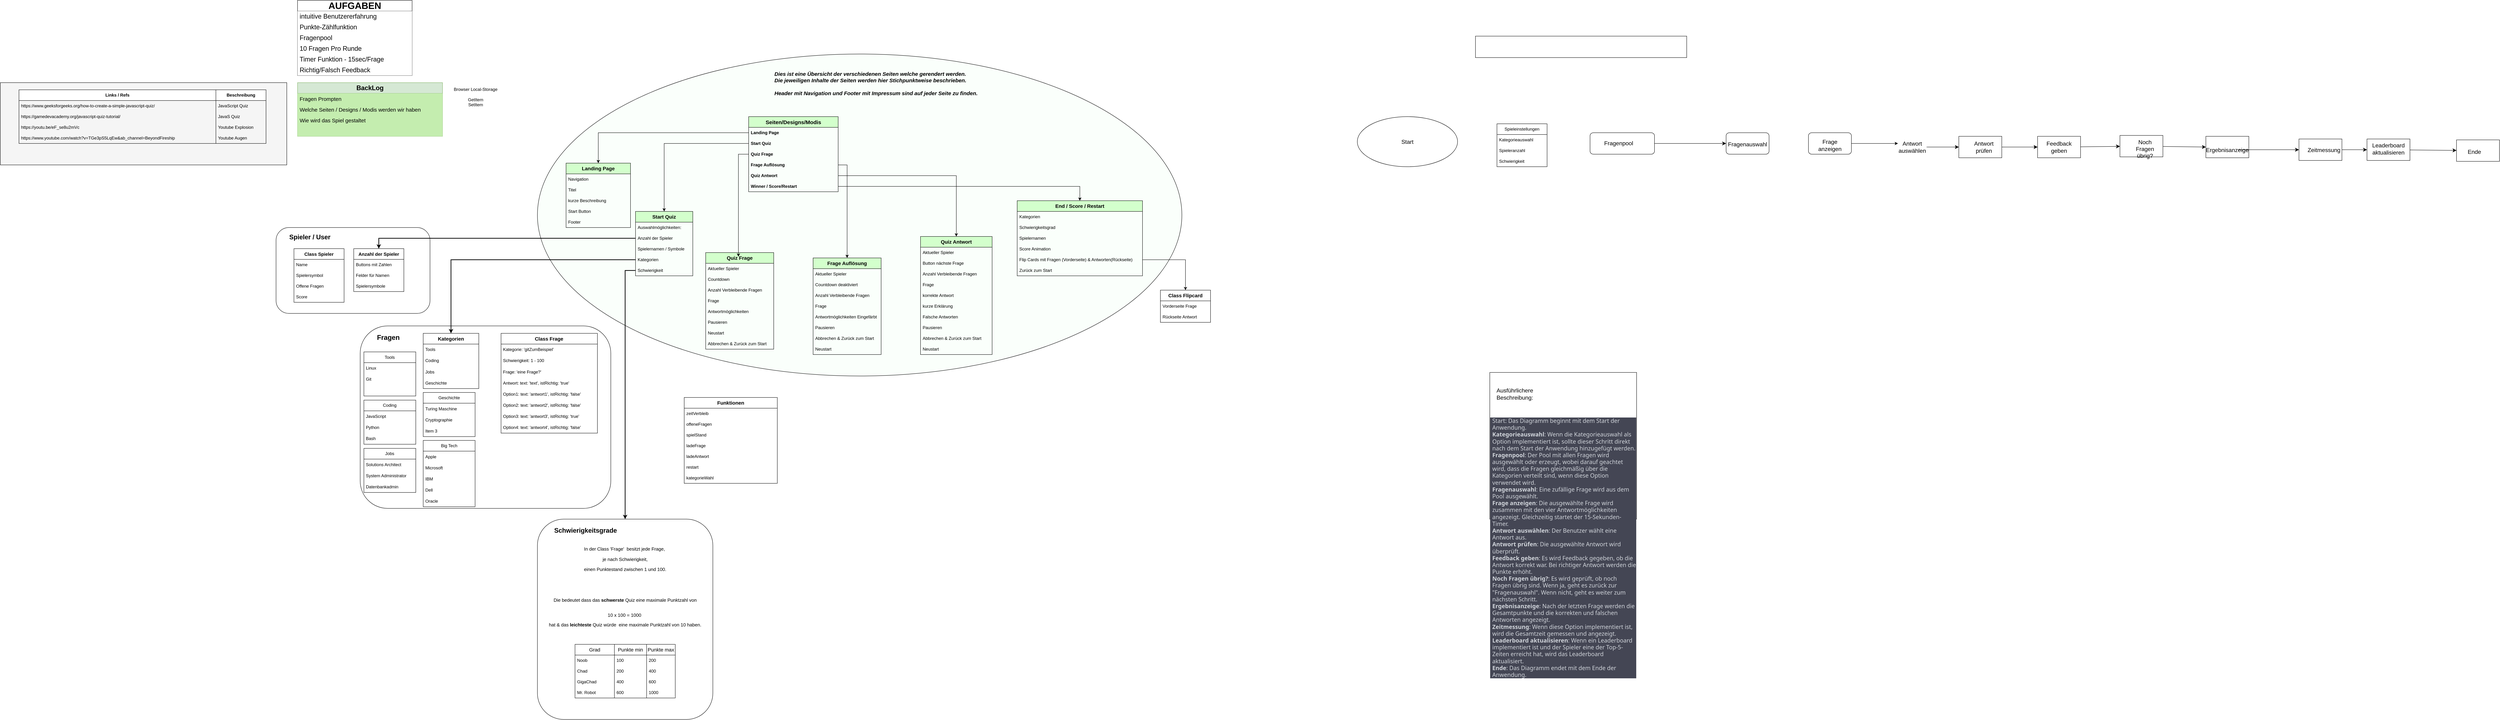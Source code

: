 <mxfile version="21.6.2" type="github">
  <diagram name="Page-1" id="2d_qGJ7ya8_UyHTZYDj4">
    <mxGraphModel dx="2739" dy="2220" grid="1" gridSize="10" guides="1" tooltips="1" connect="1" arrows="0" fold="1" page="1" pageScale="1" pageWidth="827" pageHeight="1169" math="0" shadow="0">
      <root>
        <mxCell id="0" />
        <mxCell id="1" parent="0" />
        <mxCell id="E2rV-XAqbLBICu9I1SAJ-98" value="" style="ellipse;whiteSpace=wrap;html=1;fillColor=#FAFFFB;" parent="1" vertex="1">
          <mxGeometry x="1380" y="100" width="1800" height="900" as="geometry" />
        </mxCell>
        <mxCell id="PxxxeH2nDdp9UrZy-PHg-23" value="BackLog" style="swimlane;fontStyle=1;childLayout=stackLayout;horizontal=1;startSize=30;horizontalStack=0;resizeParent=1;resizeParentMax=0;resizeLast=0;collapsible=1;marginBottom=0;whiteSpace=wrap;html=1;fontSize=18;fillColor=#d5e8d4;strokeColor=#82b366;" parent="1" vertex="1">
          <mxGeometry x="710" y="180" width="405" height="150" as="geometry" />
        </mxCell>
        <mxCell id="PxxxeH2nDdp9UrZy-PHg-24" value="Fragen Prompten" style="text;strokeColor=none;fillColor=#C4EDAF;align=left;verticalAlign=middle;spacingLeft=4;spacingRight=4;overflow=hidden;points=[[0,0.5],[1,0.5]];portConstraint=eastwest;rotatable=0;whiteSpace=wrap;html=1;fontSize=15;" parent="PxxxeH2nDdp9UrZy-PHg-23" vertex="1">
          <mxGeometry y="30" width="405" height="30" as="geometry" />
        </mxCell>
        <mxCell id="PxxxeH2nDdp9UrZy-PHg-25" value="Welche Seiten / Designs / Modis werden wir haben" style="text;strokeColor=none;fillColor=#C4EDAF;align=left;verticalAlign=middle;spacingLeft=4;spacingRight=4;overflow=hidden;points=[[0,0.5],[1,0.5]];portConstraint=eastwest;rotatable=0;whiteSpace=wrap;html=1;fontSize=15;" parent="PxxxeH2nDdp9UrZy-PHg-23" vertex="1">
          <mxGeometry y="60" width="405" height="30" as="geometry" />
        </mxCell>
        <mxCell id="PxxxeH2nDdp9UrZy-PHg-26" value="Wie wird das Spiel gestaltet" style="text;strokeColor=none;fillColor=#C4EDAF;align=left;verticalAlign=middle;spacingLeft=4;spacingRight=4;overflow=hidden;points=[[0,0.5],[1,0.5]];portConstraint=eastwest;rotatable=0;whiteSpace=wrap;html=1;fontSize=15;" parent="PxxxeH2nDdp9UrZy-PHg-23" vertex="1">
          <mxGeometry y="90" width="405" height="30" as="geometry" />
        </mxCell>
        <mxCell id="4dz8Acrm7zK5cRIt09XF-6" style="text;strokeColor=none;fillColor=#C4EDAF;align=left;verticalAlign=middle;spacingLeft=4;spacingRight=4;overflow=hidden;points=[[0,0.5],[1,0.5]];portConstraint=eastwest;rotatable=0;whiteSpace=wrap;html=1;fontSize=15;" parent="PxxxeH2nDdp9UrZy-PHg-23" vertex="1">
          <mxGeometry y="120" width="405" height="30" as="geometry" />
        </mxCell>
        <mxCell id="PxxxeH2nDdp9UrZy-PHg-27" value="&lt;font style=&quot;font-size: 26px;&quot;&gt;&lt;b style=&quot;font-size: 26px;&quot;&gt;AUFGABEN&lt;/b&gt;&lt;/font&gt;" style="swimlane;fontStyle=0;childLayout=stackLayout;horizontal=1;startSize=30;horizontalStack=0;resizeParent=1;resizeParentMax=0;resizeLast=0;collapsible=1;marginBottom=0;html=1;fontSize=26;whiteSpace=wrap;" parent="1" vertex="1">
          <mxGeometry x="710" y="-50" width="320" height="210" as="geometry" />
        </mxCell>
        <mxCell id="PxxxeH2nDdp9UrZy-PHg-32" value="intuitive Benutzererfahrung" style="text;align=left;verticalAlign=middle;spacingLeft=4;spacingRight=4;overflow=hidden;points=[[0,0.5],[1,0.5]];portConstraint=eastwest;rotatable=0;whiteSpace=wrap;html=1;labelBackgroundColor=#FFFFFF;fillColor=default;fontStyle=0;fontSize=18;" parent="PxxxeH2nDdp9UrZy-PHg-27" vertex="1">
          <mxGeometry y="30" width="320" height="30" as="geometry" />
        </mxCell>
        <mxCell id="PxxxeH2nDdp9UrZy-PHg-28" value="Punkte-Zählfunktion" style="text;align=left;verticalAlign=middle;spacingLeft=4;spacingRight=4;overflow=hidden;points=[[0,0.5],[1,0.5]];portConstraint=eastwest;rotatable=0;whiteSpace=wrap;html=1;labelBackgroundColor=#FFFFFF;fillColor=default;fontStyle=0;fontSize=18;" parent="PxxxeH2nDdp9UrZy-PHg-27" vertex="1">
          <mxGeometry y="60" width="320" height="30" as="geometry" />
        </mxCell>
        <mxCell id="PxxxeH2nDdp9UrZy-PHg-29" value="Fragenpool" style="text;align=left;verticalAlign=middle;spacingLeft=4;spacingRight=4;overflow=hidden;points=[[0,0.5],[1,0.5]];portConstraint=eastwest;rotatable=0;whiteSpace=wrap;html=1;labelBackgroundColor=#FFFFFF;fillColor=default;fontStyle=0;fontSize=18;" parent="PxxxeH2nDdp9UrZy-PHg-27" vertex="1">
          <mxGeometry y="90" width="320" height="30" as="geometry" />
        </mxCell>
        <mxCell id="PxxxeH2nDdp9UrZy-PHg-35" value="10 Fragen Pro Runde" style="text;align=left;verticalAlign=middle;spacingLeft=4;spacingRight=4;overflow=hidden;points=[[0,0.5],[1,0.5]];portConstraint=eastwest;rotatable=0;whiteSpace=wrap;html=1;labelBackgroundColor=#FFFFFF;fillColor=default;fontStyle=0;fontSize=18;" parent="PxxxeH2nDdp9UrZy-PHg-27" vertex="1">
          <mxGeometry y="120" width="320" height="30" as="geometry" />
        </mxCell>
        <mxCell id="PxxxeH2nDdp9UrZy-PHg-30" value="Timer Funktion - 15sec/Frage" style="text;align=left;verticalAlign=middle;spacingLeft=4;spacingRight=4;overflow=hidden;points=[[0,0.5],[1,0.5]];portConstraint=eastwest;rotatable=0;whiteSpace=wrap;html=1;labelBackgroundColor=#FFFFFF;fillColor=default;fontStyle=0;fontSize=18;" parent="PxxxeH2nDdp9UrZy-PHg-27" vertex="1">
          <mxGeometry y="150" width="320" height="30" as="geometry" />
        </mxCell>
        <mxCell id="PxxxeH2nDdp9UrZy-PHg-31" value="Richtig/Falsch Feedback" style="text;align=left;verticalAlign=middle;spacingLeft=4;spacingRight=4;overflow=hidden;points=[[0,0.5],[1,0.5]];portConstraint=eastwest;rotatable=0;whiteSpace=wrap;html=1;labelBackgroundColor=#FFFFFF;fillColor=default;fontStyle=0;fontSize=18;" parent="PxxxeH2nDdp9UrZy-PHg-27" vertex="1">
          <mxGeometry y="180" width="320" height="30" as="geometry" />
        </mxCell>
        <mxCell id="PxxxeH2nDdp9UrZy-PHg-36" value="&lt;font style=&quot;font-size: 15px;&quot;&gt;&lt;b&gt;Seiten/Designs/Modis&lt;/b&gt;&lt;/font&gt;" style="swimlane;fontStyle=0;childLayout=stackLayout;horizontal=1;startSize=30;horizontalStack=0;resizeParent=1;resizeParentMax=0;resizeLast=0;collapsible=1;marginBottom=0;whiteSpace=wrap;html=1;spacing=2;fillColor=#D3FFCC;" parent="1" vertex="1">
          <mxGeometry x="1970" y="275" width="250" height="210" as="geometry" />
        </mxCell>
        <mxCell id="PxxxeH2nDdp9UrZy-PHg-37" value="Landing Page" style="text;strokeColor=none;fillColor=none;align=left;verticalAlign=middle;spacingLeft=4;spacingRight=4;overflow=hidden;points=[[0,0.5],[1,0.5]];portConstraint=eastwest;rotatable=0;whiteSpace=wrap;html=1;fontStyle=1" parent="PxxxeH2nDdp9UrZy-PHg-36" vertex="1">
          <mxGeometry y="30" width="250" height="30" as="geometry" />
        </mxCell>
        <mxCell id="E2rV-XAqbLBICu9I1SAJ-68" value="Start Quiz" style="text;strokeColor=none;fillColor=none;align=left;verticalAlign=middle;spacingLeft=4;spacingRight=4;overflow=hidden;points=[[0,0.5],[1,0.5]];portConstraint=eastwest;rotatable=0;whiteSpace=wrap;html=1;fontStyle=1" parent="PxxxeH2nDdp9UrZy-PHg-36" vertex="1">
          <mxGeometry y="60" width="250" height="30" as="geometry" />
        </mxCell>
        <mxCell id="PxxxeH2nDdp9UrZy-PHg-38" value="Quiz Frage" style="text;strokeColor=none;fillColor=none;align=left;verticalAlign=middle;spacingLeft=4;spacingRight=4;overflow=hidden;points=[[0,0.5],[1,0.5]];portConstraint=eastwest;rotatable=0;whiteSpace=wrap;html=1;fontStyle=1" parent="PxxxeH2nDdp9UrZy-PHg-36" vertex="1">
          <mxGeometry y="90" width="250" height="30" as="geometry" />
        </mxCell>
        <mxCell id="E2rV-XAqbLBICu9I1SAJ-75" value="Frage Auflösung" style="text;strokeColor=none;fillColor=none;align=left;verticalAlign=middle;spacingLeft=4;spacingRight=4;overflow=hidden;points=[[0,0.5],[1,0.5]];portConstraint=eastwest;rotatable=0;whiteSpace=wrap;html=1;fontStyle=1" parent="PxxxeH2nDdp9UrZy-PHg-36" vertex="1">
          <mxGeometry y="120" width="250" height="30" as="geometry" />
        </mxCell>
        <mxCell id="PxxxeH2nDdp9UrZy-PHg-39" value="Quiz Antwort" style="text;strokeColor=none;fillColor=none;align=left;verticalAlign=middle;spacingLeft=4;spacingRight=4;overflow=hidden;points=[[0,0.5],[1,0.5]];portConstraint=eastwest;rotatable=0;whiteSpace=wrap;html=1;fontStyle=1" parent="PxxxeH2nDdp9UrZy-PHg-36" vertex="1">
          <mxGeometry y="150" width="250" height="30" as="geometry" />
        </mxCell>
        <mxCell id="PxxxeH2nDdp9UrZy-PHg-40" value="Winner / Score/Restart" style="text;strokeColor=none;fillColor=none;align=left;verticalAlign=middle;spacingLeft=4;spacingRight=4;overflow=hidden;points=[[0,0.5],[1,0.5]];portConstraint=eastwest;rotatable=0;whiteSpace=wrap;html=1;fontStyle=1" parent="PxxxeH2nDdp9UrZy-PHg-36" vertex="1">
          <mxGeometry y="180" width="250" height="30" as="geometry" />
        </mxCell>
        <mxCell id="PxxxeH2nDdp9UrZy-PHg-56" value="&lt;font style=&quot;font-size: 14px;&quot;&gt;&lt;b&gt;Funktionen&lt;/b&gt;&lt;/font&gt;" style="swimlane;fontStyle=0;childLayout=stackLayout;horizontal=1;startSize=30;horizontalStack=0;resizeParent=1;resizeParentMax=0;resizeLast=0;collapsible=1;marginBottom=0;whiteSpace=wrap;html=1;" parent="1" vertex="1">
          <mxGeometry x="1790" y="1060" width="260" height="240" as="geometry" />
        </mxCell>
        <mxCell id="PxxxeH2nDdp9UrZy-PHg-57" value="zeitVerbleib" style="text;strokeColor=none;fillColor=none;align=left;verticalAlign=middle;spacingLeft=4;spacingRight=4;overflow=hidden;points=[[0,0.5],[1,0.5]];portConstraint=eastwest;rotatable=0;whiteSpace=wrap;html=1;" parent="PxxxeH2nDdp9UrZy-PHg-56" vertex="1">
          <mxGeometry y="30" width="260" height="30" as="geometry" />
        </mxCell>
        <mxCell id="PxxxeH2nDdp9UrZy-PHg-58" value="offeneFragen" style="text;strokeColor=none;fillColor=none;align=left;verticalAlign=middle;spacingLeft=4;spacingRight=4;overflow=hidden;points=[[0,0.5],[1,0.5]];portConstraint=eastwest;rotatable=0;whiteSpace=wrap;html=1;" parent="PxxxeH2nDdp9UrZy-PHg-56" vertex="1">
          <mxGeometry y="60" width="260" height="30" as="geometry" />
        </mxCell>
        <mxCell id="PxxxeH2nDdp9UrZy-PHg-59" value="spielStand" style="text;strokeColor=none;fillColor=none;align=left;verticalAlign=middle;spacingLeft=4;spacingRight=4;overflow=hidden;points=[[0,0.5],[1,0.5]];portConstraint=eastwest;rotatable=0;whiteSpace=wrap;html=1;" parent="PxxxeH2nDdp9UrZy-PHg-56" vertex="1">
          <mxGeometry y="90" width="260" height="30" as="geometry" />
        </mxCell>
        <mxCell id="PxxxeH2nDdp9UrZy-PHg-60" value="ladeFrage" style="text;strokeColor=none;fillColor=none;align=left;verticalAlign=middle;spacingLeft=4;spacingRight=4;overflow=hidden;points=[[0,0.5],[1,0.5]];portConstraint=eastwest;rotatable=0;whiteSpace=wrap;html=1;" parent="PxxxeH2nDdp9UrZy-PHg-56" vertex="1">
          <mxGeometry y="120" width="260" height="30" as="geometry" />
        </mxCell>
        <mxCell id="PxxxeH2nDdp9UrZy-PHg-61" value="ladeAntwort" style="text;strokeColor=none;fillColor=none;align=left;verticalAlign=middle;spacingLeft=4;spacingRight=4;overflow=hidden;points=[[0,0.5],[1,0.5]];portConstraint=eastwest;rotatable=0;whiteSpace=wrap;html=1;" parent="PxxxeH2nDdp9UrZy-PHg-56" vertex="1">
          <mxGeometry y="150" width="260" height="30" as="geometry" />
        </mxCell>
        <mxCell id="PxxxeH2nDdp9UrZy-PHg-62" value="restart" style="text;strokeColor=none;fillColor=none;align=left;verticalAlign=middle;spacingLeft=4;spacingRight=4;overflow=hidden;points=[[0,0.5],[1,0.5]];portConstraint=eastwest;rotatable=0;whiteSpace=wrap;html=1;" parent="PxxxeH2nDdp9UrZy-PHg-56" vertex="1">
          <mxGeometry y="180" width="260" height="30" as="geometry" />
        </mxCell>
        <mxCell id="PxxxeH2nDdp9UrZy-PHg-63" value="kategorieWahl" style="text;strokeColor=none;fillColor=none;align=left;verticalAlign=middle;spacingLeft=4;spacingRight=4;overflow=hidden;points=[[0,0.5],[1,0.5]];portConstraint=eastwest;rotatable=0;whiteSpace=wrap;html=1;" parent="PxxxeH2nDdp9UrZy-PHg-56" vertex="1">
          <mxGeometry y="210" width="260" height="30" as="geometry" />
        </mxCell>
        <mxCell id="E2rV-XAqbLBICu9I1SAJ-7" value="&lt;font style=&quot;font-size: 14px;&quot;&gt;&lt;b&gt;Landing Page&lt;/b&gt;&lt;/font&gt;" style="swimlane;fontStyle=0;childLayout=stackLayout;horizontal=1;startSize=30;horizontalStack=0;resizeParent=1;resizeParentMax=0;resizeLast=0;collapsible=1;marginBottom=0;whiteSpace=wrap;html=1;fillColor=#D3FFCC;" parent="1" vertex="1">
          <mxGeometry x="1460" y="405" width="180" height="180" as="geometry" />
        </mxCell>
        <mxCell id="E2rV-XAqbLBICu9I1SAJ-8" value="Navigation" style="text;strokeColor=none;fillColor=none;align=left;verticalAlign=middle;spacingLeft=4;spacingRight=4;overflow=hidden;points=[[0,0.5],[1,0.5]];portConstraint=eastwest;rotatable=0;whiteSpace=wrap;html=1;" parent="E2rV-XAqbLBICu9I1SAJ-7" vertex="1">
          <mxGeometry y="30" width="180" height="30" as="geometry" />
        </mxCell>
        <mxCell id="E2rV-XAqbLBICu9I1SAJ-9" value="Titel" style="text;strokeColor=none;fillColor=none;align=left;verticalAlign=middle;spacingLeft=4;spacingRight=4;overflow=hidden;points=[[0,0.5],[1,0.5]];portConstraint=eastwest;rotatable=0;whiteSpace=wrap;html=1;" parent="E2rV-XAqbLBICu9I1SAJ-7" vertex="1">
          <mxGeometry y="60" width="180" height="30" as="geometry" />
        </mxCell>
        <mxCell id="E2rV-XAqbLBICu9I1SAJ-10" value="kurze Beschreibung" style="text;strokeColor=none;fillColor=none;align=left;verticalAlign=middle;spacingLeft=4;spacingRight=4;overflow=hidden;points=[[0,0.5],[1,0.5]];portConstraint=eastwest;rotatable=0;whiteSpace=wrap;html=1;" parent="E2rV-XAqbLBICu9I1SAJ-7" vertex="1">
          <mxGeometry y="90" width="180" height="30" as="geometry" />
        </mxCell>
        <mxCell id="E2rV-XAqbLBICu9I1SAJ-11" value="Start Button" style="text;strokeColor=none;fillColor=none;align=left;verticalAlign=middle;spacingLeft=4;spacingRight=4;overflow=hidden;points=[[0,0.5],[1,0.5]];portConstraint=eastwest;rotatable=0;whiteSpace=wrap;html=1;" parent="E2rV-XAqbLBICu9I1SAJ-7" vertex="1">
          <mxGeometry y="120" width="180" height="30" as="geometry" />
        </mxCell>
        <mxCell id="E2rV-XAqbLBICu9I1SAJ-12" value="Footer" style="text;strokeColor=none;fillColor=none;align=left;verticalAlign=middle;spacingLeft=4;spacingRight=4;overflow=hidden;points=[[0,0.5],[1,0.5]];portConstraint=eastwest;rotatable=0;whiteSpace=wrap;html=1;" parent="E2rV-XAqbLBICu9I1SAJ-7" vertex="1">
          <mxGeometry y="150" width="180" height="30" as="geometry" />
        </mxCell>
        <mxCell id="E2rV-XAqbLBICu9I1SAJ-23" value="&lt;font style=&quot;font-size: 14px;&quot;&gt;&lt;b&gt;Start Quiz&lt;/b&gt;&lt;/font&gt;" style="swimlane;fontStyle=0;childLayout=stackLayout;horizontal=1;startSize=30;horizontalStack=0;resizeParent=1;resizeParentMax=0;resizeLast=0;collapsible=1;marginBottom=0;whiteSpace=wrap;html=1;fillColor=#D3FFCC;" parent="1" vertex="1">
          <mxGeometry x="1654" y="540" width="160" height="180" as="geometry" />
        </mxCell>
        <mxCell id="E2rV-XAqbLBICu9I1SAJ-27" value="Auswahlmöglichkeiten:" style="text;strokeColor=none;fillColor=none;align=left;verticalAlign=middle;spacingLeft=4;spacingRight=4;overflow=hidden;points=[[0,0.5],[1,0.5]];portConstraint=eastwest;rotatable=0;whiteSpace=wrap;html=1;" parent="E2rV-XAqbLBICu9I1SAJ-23" vertex="1">
          <mxGeometry y="30" width="160" height="30" as="geometry" />
        </mxCell>
        <mxCell id="E2rV-XAqbLBICu9I1SAJ-24" value="Anzahl der Spieler" style="text;strokeColor=none;fillColor=none;align=left;verticalAlign=middle;spacingLeft=4;spacingRight=4;overflow=hidden;points=[[0,0.5],[1,0.5]];portConstraint=eastwest;rotatable=0;whiteSpace=wrap;html=1;" parent="E2rV-XAqbLBICu9I1SAJ-23" vertex="1">
          <mxGeometry y="60" width="160" height="30" as="geometry" />
        </mxCell>
        <mxCell id="E2rV-XAqbLBICu9I1SAJ-95" value="Spielernamen / Symbole" style="text;strokeColor=none;fillColor=none;align=left;verticalAlign=middle;spacingLeft=4;spacingRight=4;overflow=hidden;points=[[0,0.5],[1,0.5]];portConstraint=eastwest;rotatable=0;whiteSpace=wrap;html=1;" parent="E2rV-XAqbLBICu9I1SAJ-23" vertex="1">
          <mxGeometry y="90" width="160" height="30" as="geometry" />
        </mxCell>
        <mxCell id="E2rV-XAqbLBICu9I1SAJ-25" value="Kategorien" style="text;strokeColor=none;fillColor=none;align=left;verticalAlign=middle;spacingLeft=4;spacingRight=4;overflow=hidden;points=[[0,0.5],[1,0.5]];portConstraint=eastwest;rotatable=0;whiteSpace=wrap;html=1;" parent="E2rV-XAqbLBICu9I1SAJ-23" vertex="1">
          <mxGeometry y="120" width="160" height="30" as="geometry" />
        </mxCell>
        <mxCell id="E2rV-XAqbLBICu9I1SAJ-28" value="Schwierigkeit" style="text;strokeColor=none;fillColor=none;align=left;verticalAlign=middle;spacingLeft=4;spacingRight=4;overflow=hidden;points=[[0,0.5],[1,0.5]];portConstraint=eastwest;rotatable=0;whiteSpace=wrap;html=1;" parent="E2rV-XAqbLBICu9I1SAJ-23" vertex="1">
          <mxGeometry y="150" width="160" height="30" as="geometry" />
        </mxCell>
        <mxCell id="E2rV-XAqbLBICu9I1SAJ-31" value="&lt;font style=&quot;font-size: 14px;&quot;&gt;&lt;b&gt;Quiz Frage&lt;/b&gt;&lt;/font&gt;" style="swimlane;fontStyle=0;childLayout=stackLayout;horizontal=1;startSize=30;horizontalStack=0;resizeParent=1;resizeParentMax=0;resizeLast=0;collapsible=1;marginBottom=0;whiteSpace=wrap;html=1;fillColor=#D3FFCC;" parent="1" vertex="1">
          <mxGeometry x="1850" y="655" width="190" height="270" as="geometry" />
        </mxCell>
        <mxCell id="E2rV-XAqbLBICu9I1SAJ-136" value="Aktueller Spieler" style="text;strokeColor=none;fillColor=none;align=left;verticalAlign=middle;spacingLeft=4;spacingRight=4;overflow=hidden;points=[[0,0.5],[1,0.5]];portConstraint=eastwest;rotatable=0;whiteSpace=wrap;html=1;" parent="E2rV-XAqbLBICu9I1SAJ-31" vertex="1">
          <mxGeometry y="30" width="190" height="30" as="geometry" />
        </mxCell>
        <mxCell id="E2rV-XAqbLBICu9I1SAJ-32" value="Countdown" style="text;strokeColor=none;fillColor=none;align=left;verticalAlign=middle;spacingLeft=4;spacingRight=4;overflow=hidden;points=[[0,0.5],[1,0.5]];portConstraint=eastwest;rotatable=0;whiteSpace=wrap;html=1;" parent="E2rV-XAqbLBICu9I1SAJ-31" vertex="1">
          <mxGeometry y="60" width="190" height="30" as="geometry" />
        </mxCell>
        <mxCell id="E2rV-XAqbLBICu9I1SAJ-33" value="Anzahl Verbleibende Fragen" style="text;strokeColor=none;fillColor=none;align=left;verticalAlign=middle;spacingLeft=4;spacingRight=4;overflow=hidden;points=[[0,0.5],[1,0.5]];portConstraint=eastwest;rotatable=0;whiteSpace=wrap;html=1;" parent="E2rV-XAqbLBICu9I1SAJ-31" vertex="1">
          <mxGeometry y="90" width="190" height="30" as="geometry" />
        </mxCell>
        <mxCell id="E2rV-XAqbLBICu9I1SAJ-34" value="Frage" style="text;strokeColor=none;fillColor=none;align=left;verticalAlign=middle;spacingLeft=4;spacingRight=4;overflow=hidden;points=[[0,0.5],[1,0.5]];portConstraint=eastwest;rotatable=0;whiteSpace=wrap;html=1;" parent="E2rV-XAqbLBICu9I1SAJ-31" vertex="1">
          <mxGeometry y="120" width="190" height="30" as="geometry" />
        </mxCell>
        <mxCell id="E2rV-XAqbLBICu9I1SAJ-35" value="Antwortmöglichkeiten" style="text;strokeColor=none;fillColor=none;align=left;verticalAlign=middle;spacingLeft=4;spacingRight=4;overflow=hidden;points=[[0,0.5],[1,0.5]];portConstraint=eastwest;rotatable=0;whiteSpace=wrap;html=1;" parent="E2rV-XAqbLBICu9I1SAJ-31" vertex="1">
          <mxGeometry y="150" width="190" height="30" as="geometry" />
        </mxCell>
        <mxCell id="E2rV-XAqbLBICu9I1SAJ-36" value="Pausieren" style="text;strokeColor=none;fillColor=none;align=left;verticalAlign=middle;spacingLeft=4;spacingRight=4;overflow=hidden;points=[[0,0.5],[1,0.5]];portConstraint=eastwest;rotatable=0;whiteSpace=wrap;html=1;" parent="E2rV-XAqbLBICu9I1SAJ-31" vertex="1">
          <mxGeometry y="180" width="190" height="30" as="geometry" />
        </mxCell>
        <mxCell id="E2rV-XAqbLBICu9I1SAJ-74" value="Neustart" style="text;strokeColor=none;fillColor=none;align=left;verticalAlign=middle;spacingLeft=4;spacingRight=4;overflow=hidden;points=[[0,0.5],[1,0.5]];portConstraint=eastwest;rotatable=0;whiteSpace=wrap;html=1;" parent="E2rV-XAqbLBICu9I1SAJ-31" vertex="1">
          <mxGeometry y="210" width="190" height="30" as="geometry" />
        </mxCell>
        <mxCell id="E2rV-XAqbLBICu9I1SAJ-37" value="Abbrechen &amp;amp; Zurück zum Start" style="text;strokeColor=none;fillColor=none;align=left;verticalAlign=middle;spacingLeft=4;spacingRight=4;overflow=hidden;points=[[0,0.5],[1,0.5]];portConstraint=eastwest;rotatable=0;whiteSpace=wrap;html=1;" parent="E2rV-XAqbLBICu9I1SAJ-31" vertex="1">
          <mxGeometry y="240" width="190" height="30" as="geometry" />
        </mxCell>
        <mxCell id="E2rV-XAqbLBICu9I1SAJ-39" value="&lt;span style=&quot;font-size: 14px;&quot;&gt;&lt;b&gt;End / Score / Restart&lt;/b&gt;&lt;/span&gt;" style="swimlane;fontStyle=0;childLayout=stackLayout;horizontal=1;startSize=30;horizontalStack=0;resizeParent=1;resizeParentMax=0;resizeLast=0;collapsible=1;marginBottom=0;whiteSpace=wrap;html=1;fillColor=#D3FFCC;" parent="1" vertex="1">
          <mxGeometry x="2720" y="510" width="350" height="210" as="geometry" />
        </mxCell>
        <mxCell id="E2rV-XAqbLBICu9I1SAJ-94" value="Kategorien" style="text;strokeColor=none;fillColor=none;align=left;verticalAlign=middle;spacingLeft=4;spacingRight=4;overflow=hidden;points=[[0,0.5],[1,0.5]];portConstraint=eastwest;rotatable=0;whiteSpace=wrap;html=1;" parent="E2rV-XAqbLBICu9I1SAJ-39" vertex="1">
          <mxGeometry y="30" width="350" height="30" as="geometry" />
        </mxCell>
        <mxCell id="E2rV-XAqbLBICu9I1SAJ-93" value="Schwierigkeitsgrad" style="text;strokeColor=none;fillColor=none;align=left;verticalAlign=middle;spacingLeft=4;spacingRight=4;overflow=hidden;points=[[0,0.5],[1,0.5]];portConstraint=eastwest;rotatable=0;whiteSpace=wrap;html=1;" parent="E2rV-XAqbLBICu9I1SAJ-39" vertex="1">
          <mxGeometry y="60" width="350" height="30" as="geometry" />
        </mxCell>
        <mxCell id="E2rV-XAqbLBICu9I1SAJ-92" value="Spielernamen" style="text;strokeColor=none;fillColor=none;align=left;verticalAlign=middle;spacingLeft=4;spacingRight=4;overflow=hidden;points=[[0,0.5],[1,0.5]];portConstraint=eastwest;rotatable=0;whiteSpace=wrap;html=1;" parent="E2rV-XAqbLBICu9I1SAJ-39" vertex="1">
          <mxGeometry y="90" width="350" height="30" as="geometry" />
        </mxCell>
        <mxCell id="E2rV-XAqbLBICu9I1SAJ-42" value="Score Animation" style="text;strokeColor=none;fillColor=none;align=left;verticalAlign=middle;spacingLeft=4;spacingRight=4;overflow=hidden;points=[[0,0.5],[1,0.5]];portConstraint=eastwest;rotatable=0;whiteSpace=wrap;html=1;" parent="E2rV-XAqbLBICu9I1SAJ-39" vertex="1">
          <mxGeometry y="120" width="350" height="30" as="geometry" />
        </mxCell>
        <mxCell id="E2rV-XAqbLBICu9I1SAJ-43" value="Flip Cards mit Fragen (Vorderseite) &amp;amp; Antworten(Rückseite)" style="text;strokeColor=none;fillColor=none;align=left;verticalAlign=middle;spacingLeft=4;spacingRight=4;overflow=hidden;points=[[0,0.5],[1,0.5]];portConstraint=eastwest;rotatable=0;whiteSpace=wrap;html=1;" parent="E2rV-XAqbLBICu9I1SAJ-39" vertex="1">
          <mxGeometry y="150" width="350" height="30" as="geometry" />
        </mxCell>
        <mxCell id="E2rV-XAqbLBICu9I1SAJ-45" value="Zurück zum Start" style="text;strokeColor=none;fillColor=none;align=left;verticalAlign=middle;spacingLeft=4;spacingRight=4;overflow=hidden;points=[[0,0.5],[1,0.5]];portConstraint=eastwest;rotatable=0;whiteSpace=wrap;html=1;" parent="E2rV-XAqbLBICu9I1SAJ-39" vertex="1">
          <mxGeometry y="180" width="350" height="30" as="geometry" />
        </mxCell>
        <mxCell id="E2rV-XAqbLBICu9I1SAJ-57" value="&lt;font style=&quot;font-size: 14px;&quot;&gt;&lt;b&gt;Quiz Antwort&lt;/b&gt;&lt;/font&gt;" style="swimlane;fontStyle=0;childLayout=stackLayout;horizontal=1;startSize=30;horizontalStack=0;resizeParent=1;resizeParentMax=0;resizeLast=0;collapsible=1;marginBottom=0;whiteSpace=wrap;html=1;fillColor=#D3FFCC;" parent="1" vertex="1">
          <mxGeometry x="2450" y="610" width="200" height="330" as="geometry" />
        </mxCell>
        <mxCell id="E2rV-XAqbLBICu9I1SAJ-138" value="Aktueller Spieler" style="text;strokeColor=none;fillColor=none;align=left;verticalAlign=middle;spacingLeft=4;spacingRight=4;overflow=hidden;points=[[0,0.5],[1,0.5]];portConstraint=eastwest;rotatable=0;whiteSpace=wrap;html=1;" parent="E2rV-XAqbLBICu9I1SAJ-57" vertex="1">
          <mxGeometry y="30" width="200" height="30" as="geometry" />
        </mxCell>
        <mxCell id="E2rV-XAqbLBICu9I1SAJ-58" value="Button nächste Frage" style="text;strokeColor=none;fillColor=none;align=left;verticalAlign=middle;spacingLeft=4;spacingRight=4;overflow=hidden;points=[[0,0.5],[1,0.5]];portConstraint=eastwest;rotatable=0;whiteSpace=wrap;html=1;" parent="E2rV-XAqbLBICu9I1SAJ-57" vertex="1">
          <mxGeometry y="60" width="200" height="30" as="geometry" />
        </mxCell>
        <mxCell id="E2rV-XAqbLBICu9I1SAJ-59" value="Anzahl Verbleibende Fragen" style="text;strokeColor=none;fillColor=none;align=left;verticalAlign=middle;spacingLeft=4;spacingRight=4;overflow=hidden;points=[[0,0.5],[1,0.5]];portConstraint=eastwest;rotatable=0;whiteSpace=wrap;html=1;" parent="E2rV-XAqbLBICu9I1SAJ-57" vertex="1">
          <mxGeometry y="90" width="200" height="30" as="geometry" />
        </mxCell>
        <mxCell id="E2rV-XAqbLBICu9I1SAJ-60" value="Frage" style="text;strokeColor=none;fillColor=none;align=left;verticalAlign=middle;spacingLeft=4;spacingRight=4;overflow=hidden;points=[[0,0.5],[1,0.5]];portConstraint=eastwest;rotatable=0;whiteSpace=wrap;html=1;" parent="E2rV-XAqbLBICu9I1SAJ-57" vertex="1">
          <mxGeometry y="120" width="200" height="30" as="geometry" />
        </mxCell>
        <mxCell id="E2rV-XAqbLBICu9I1SAJ-61" value="korrekte Antwort" style="text;strokeColor=none;fillColor=none;align=left;verticalAlign=middle;spacingLeft=4;spacingRight=4;overflow=hidden;points=[[0,0.5],[1,0.5]];portConstraint=eastwest;rotatable=0;whiteSpace=wrap;html=1;" parent="E2rV-XAqbLBICu9I1SAJ-57" vertex="1">
          <mxGeometry y="150" width="200" height="30" as="geometry" />
        </mxCell>
        <mxCell id="E2rV-XAqbLBICu9I1SAJ-62" value="kurze Erklärung" style="text;strokeColor=none;fillColor=none;align=left;verticalAlign=middle;spacingLeft=4;spacingRight=4;overflow=hidden;points=[[0,0.5],[1,0.5]];portConstraint=eastwest;rotatable=0;whiteSpace=wrap;html=1;" parent="E2rV-XAqbLBICu9I1SAJ-57" vertex="1">
          <mxGeometry y="180" width="200" height="30" as="geometry" />
        </mxCell>
        <mxCell id="E2rV-XAqbLBICu9I1SAJ-63" value="Falsche Antworten" style="text;strokeColor=none;fillColor=none;align=left;verticalAlign=middle;spacingLeft=4;spacingRight=4;overflow=hidden;points=[[0,0.5],[1,0.5]];portConstraint=eastwest;rotatable=0;whiteSpace=wrap;html=1;" parent="E2rV-XAqbLBICu9I1SAJ-57" vertex="1">
          <mxGeometry y="210" width="200" height="30" as="geometry" />
        </mxCell>
        <mxCell id="E2rV-XAqbLBICu9I1SAJ-89" value="Pausieren" style="text;strokeColor=none;fillColor=none;align=left;verticalAlign=middle;spacingLeft=4;spacingRight=4;overflow=hidden;points=[[0,0.5],[1,0.5]];portConstraint=eastwest;rotatable=0;whiteSpace=wrap;html=1;" parent="E2rV-XAqbLBICu9I1SAJ-57" vertex="1">
          <mxGeometry y="240" width="200" height="30" as="geometry" />
        </mxCell>
        <mxCell id="E2rV-XAqbLBICu9I1SAJ-91" value="Abbrechen &amp;amp; Zurück zum Start" style="text;strokeColor=none;fillColor=none;align=left;verticalAlign=middle;spacingLeft=4;spacingRight=4;overflow=hidden;points=[[0,0.5],[1,0.5]];portConstraint=eastwest;rotatable=0;whiteSpace=wrap;html=1;" parent="E2rV-XAqbLBICu9I1SAJ-57" vertex="1">
          <mxGeometry y="270" width="200" height="30" as="geometry" />
        </mxCell>
        <mxCell id="E2rV-XAqbLBICu9I1SAJ-90" value="Neustart" style="text;strokeColor=none;fillColor=none;align=left;verticalAlign=middle;spacingLeft=4;spacingRight=4;overflow=hidden;points=[[0,0.5],[1,0.5]];portConstraint=eastwest;rotatable=0;whiteSpace=wrap;html=1;" parent="E2rV-XAqbLBICu9I1SAJ-57" vertex="1">
          <mxGeometry y="300" width="200" height="30" as="geometry" />
        </mxCell>
        <mxCell id="E2rV-XAqbLBICu9I1SAJ-69" style="edgeStyle=orthogonalEdgeStyle;rounded=0;orthogonalLoop=1;jettySize=auto;html=1;" parent="1" source="PxxxeH2nDdp9UrZy-PHg-37" target="E2rV-XAqbLBICu9I1SAJ-7" edge="1">
          <mxGeometry relative="1" as="geometry" />
        </mxCell>
        <mxCell id="E2rV-XAqbLBICu9I1SAJ-70" style="edgeStyle=orthogonalEdgeStyle;rounded=0;orthogonalLoop=1;jettySize=auto;html=1;" parent="1" source="E2rV-XAqbLBICu9I1SAJ-68" target="E2rV-XAqbLBICu9I1SAJ-23" edge="1">
          <mxGeometry relative="1" as="geometry" />
        </mxCell>
        <mxCell id="E2rV-XAqbLBICu9I1SAJ-71" style="edgeStyle=orthogonalEdgeStyle;rounded=0;orthogonalLoop=1;jettySize=auto;html=1;entryX=0.481;entryY=0.042;entryDx=0;entryDy=0;entryPerimeter=0;exitX=0;exitY=0.5;exitDx=0;exitDy=0;" parent="1" source="PxxxeH2nDdp9UrZy-PHg-38" target="E2rV-XAqbLBICu9I1SAJ-31" edge="1">
          <mxGeometry relative="1" as="geometry" />
        </mxCell>
        <mxCell id="E2rV-XAqbLBICu9I1SAJ-72" style="edgeStyle=orthogonalEdgeStyle;rounded=0;orthogonalLoop=1;jettySize=auto;html=1;entryX=0.5;entryY=0;entryDx=0;entryDy=0;" parent="1" source="PxxxeH2nDdp9UrZy-PHg-39" target="E2rV-XAqbLBICu9I1SAJ-57" edge="1">
          <mxGeometry relative="1" as="geometry" />
        </mxCell>
        <mxCell id="E2rV-XAqbLBICu9I1SAJ-73" style="edgeStyle=orthogonalEdgeStyle;rounded=0;orthogonalLoop=1;jettySize=auto;html=1;entryX=0.5;entryY=0;entryDx=0;entryDy=0;" parent="1" source="PxxxeH2nDdp9UrZy-PHg-40" target="E2rV-XAqbLBICu9I1SAJ-39" edge="1">
          <mxGeometry relative="1" as="geometry" />
        </mxCell>
        <mxCell id="E2rV-XAqbLBICu9I1SAJ-76" value="&lt;font style=&quot;font-size: 14px;&quot;&gt;&lt;b&gt;Frage Auflösung&lt;/b&gt;&lt;/font&gt;" style="swimlane;fontStyle=0;childLayout=stackLayout;horizontal=1;startSize=30;horizontalStack=0;resizeParent=1;resizeParentMax=0;resizeLast=0;collapsible=1;marginBottom=0;whiteSpace=wrap;html=1;fillColor=#D3FFCC;" parent="1" vertex="1">
          <mxGeometry x="2150" y="670" width="190" height="270" as="geometry" />
        </mxCell>
        <mxCell id="E2rV-XAqbLBICu9I1SAJ-137" value="Aktueller Spieler" style="text;strokeColor=none;fillColor=none;align=left;verticalAlign=middle;spacingLeft=4;spacingRight=4;overflow=hidden;points=[[0,0.5],[1,0.5]];portConstraint=eastwest;rotatable=0;whiteSpace=wrap;html=1;" parent="E2rV-XAqbLBICu9I1SAJ-76" vertex="1">
          <mxGeometry y="30" width="190" height="30" as="geometry" />
        </mxCell>
        <mxCell id="E2rV-XAqbLBICu9I1SAJ-77" value="Countdown deaktiviert" style="text;strokeColor=none;fillColor=none;align=left;verticalAlign=middle;spacingLeft=4;spacingRight=4;overflow=hidden;points=[[0,0.5],[1,0.5]];portConstraint=eastwest;rotatable=0;whiteSpace=wrap;html=1;" parent="E2rV-XAqbLBICu9I1SAJ-76" vertex="1">
          <mxGeometry y="60" width="190" height="30" as="geometry" />
        </mxCell>
        <mxCell id="E2rV-XAqbLBICu9I1SAJ-78" value="Anzahl Verbleibende Fragen" style="text;strokeColor=none;fillColor=none;align=left;verticalAlign=middle;spacingLeft=4;spacingRight=4;overflow=hidden;points=[[0,0.5],[1,0.5]];portConstraint=eastwest;rotatable=0;whiteSpace=wrap;html=1;" parent="E2rV-XAqbLBICu9I1SAJ-76" vertex="1">
          <mxGeometry y="90" width="190" height="30" as="geometry" />
        </mxCell>
        <mxCell id="E2rV-XAqbLBICu9I1SAJ-79" value="Frage" style="text;strokeColor=none;fillColor=none;align=left;verticalAlign=middle;spacingLeft=4;spacingRight=4;overflow=hidden;points=[[0,0.5],[1,0.5]];portConstraint=eastwest;rotatable=0;whiteSpace=wrap;html=1;" parent="E2rV-XAqbLBICu9I1SAJ-76" vertex="1">
          <mxGeometry y="120" width="190" height="30" as="geometry" />
        </mxCell>
        <mxCell id="E2rV-XAqbLBICu9I1SAJ-80" value="Antwortmöglichkeiten Eingefärbt" style="text;strokeColor=none;fillColor=none;align=left;verticalAlign=middle;spacingLeft=4;spacingRight=4;overflow=hidden;points=[[0,0.5],[1,0.5]];portConstraint=eastwest;rotatable=0;whiteSpace=wrap;html=1;" parent="E2rV-XAqbLBICu9I1SAJ-76" vertex="1">
          <mxGeometry y="150" width="190" height="30" as="geometry" />
        </mxCell>
        <mxCell id="E2rV-XAqbLBICu9I1SAJ-86" value="Pausieren" style="text;strokeColor=none;fillColor=none;align=left;verticalAlign=middle;spacingLeft=4;spacingRight=4;overflow=hidden;points=[[0,0.5],[1,0.5]];portConstraint=eastwest;rotatable=0;whiteSpace=wrap;html=1;" parent="E2rV-XAqbLBICu9I1SAJ-76" vertex="1">
          <mxGeometry y="180" width="190" height="30" as="geometry" />
        </mxCell>
        <mxCell id="E2rV-XAqbLBICu9I1SAJ-88" value="Abbrechen &amp;amp; Zurück zum Start" style="text;strokeColor=none;fillColor=none;align=left;verticalAlign=middle;spacingLeft=4;spacingRight=4;overflow=hidden;points=[[0,0.5],[1,0.5]];portConstraint=eastwest;rotatable=0;whiteSpace=wrap;html=1;" parent="E2rV-XAqbLBICu9I1SAJ-76" vertex="1">
          <mxGeometry y="210" width="190" height="30" as="geometry" />
        </mxCell>
        <mxCell id="E2rV-XAqbLBICu9I1SAJ-87" value="Neustart" style="text;strokeColor=none;fillColor=none;align=left;verticalAlign=middle;spacingLeft=4;spacingRight=4;overflow=hidden;points=[[0,0.5],[1,0.5]];portConstraint=eastwest;rotatable=0;whiteSpace=wrap;html=1;" parent="E2rV-XAqbLBICu9I1SAJ-76" vertex="1">
          <mxGeometry y="240" width="190" height="30" as="geometry" />
        </mxCell>
        <mxCell id="E2rV-XAqbLBICu9I1SAJ-96" style="edgeStyle=orthogonalEdgeStyle;rounded=0;orthogonalLoop=1;jettySize=auto;html=1;entryX=0.5;entryY=0;entryDx=0;entryDy=0;" parent="1" source="E2rV-XAqbLBICu9I1SAJ-75" target="E2rV-XAqbLBICu9I1SAJ-76" edge="1">
          <mxGeometry relative="1" as="geometry" />
        </mxCell>
        <mxCell id="E2rV-XAqbLBICu9I1SAJ-99" value="Dies ist eine Übersicht der verschiedenen Seiten welche gerendert werden. &lt;br style=&quot;font-size: 15px;&quot;&gt;Die jeweiligen Inhalte der Seiten werden hier Stichpunktweise beschrieben.&lt;br style=&quot;font-size: 15px;&quot;&gt;&lt;br style=&quot;font-size: 15px;&quot;&gt;Header mit Navigation und Footer mit Impressum sind auf jeder Seite zu finden." style="text;html=1;strokeColor=none;fillColor=none;align=left;verticalAlign=top;whiteSpace=wrap;rounded=0;fontSize=15;fontStyle=3" parent="1" vertex="1">
          <mxGeometry x="2040" y="140" width="650" height="100" as="geometry" />
        </mxCell>
        <mxCell id="E2rV-XAqbLBICu9I1SAJ-129" style="edgeStyle=orthogonalEdgeStyle;rounded=0;orthogonalLoop=1;jettySize=auto;html=1;entryX=0.5;entryY=0;entryDx=0;entryDy=0;strokeWidth=2;" parent="1" target="E2rV-XAqbLBICu9I1SAJ-113" edge="1">
          <mxGeometry relative="1" as="geometry" />
        </mxCell>
        <mxCell id="E2rV-XAqbLBICu9I1SAJ-130" style="edgeStyle=orthogonalEdgeStyle;rounded=0;orthogonalLoop=1;jettySize=auto;html=1;exitX=0;exitY=0.5;exitDx=0;exitDy=0;strokeWidth=2;" parent="1" source="E2rV-XAqbLBICu9I1SAJ-28" target="E2rV-XAqbLBICu9I1SAJ-113" edge="1">
          <mxGeometry relative="1" as="geometry" />
        </mxCell>
        <mxCell id="E2rV-XAqbLBICu9I1SAJ-174" value="" style="group" parent="1" vertex="1" connectable="0">
          <mxGeometry x="1380" y="1400" width="490" height="560" as="geometry" />
        </mxCell>
        <mxCell id="E2rV-XAqbLBICu9I1SAJ-113" value="Schwierigkeitsgrade" style="rounded=1;whiteSpace=wrap;html=1;align=left;verticalAlign=top;fontSize=18;fontStyle=1;spacingLeft=45;spacingTop=15;" parent="E2rV-XAqbLBICu9I1SAJ-174" vertex="1">
          <mxGeometry width="490" height="560" as="geometry" />
        </mxCell>
        <mxCell id="E2rV-XAqbLBICu9I1SAJ-114" value="&lt;p style=&quot;line-height: 220%;&quot;&gt;In der Class &#39;Frage&#39;&amp;nbsp; besitzt jede Frage,&amp;nbsp;&lt;br&gt;je nach Schwierigkeit,&lt;br&gt;&amp;nbsp;einen Punktestand zwischen 1 und 100.&amp;nbsp;&lt;br style=&quot;font-size: 13px;&quot;&gt;&lt;br style=&quot;font-size: 13px;&quot;&gt;&lt;br style=&quot;font-size: 13px;&quot;&gt;Die bedeutet dass das &lt;b style=&quot;font-size: 13px;&quot;&gt;schwerste &lt;/b&gt;Quiz eine maximale Punktzahl von &lt;br style=&quot;font-size: 13px;&quot;&gt;&lt;/p&gt;&lt;div style=&quot;font-size: 13px; line-height: 210%;&quot;&gt;&lt;span style=&quot;background-color: initial; font-size: 13px;&quot;&gt;10 x 100 = 1000&amp;nbsp;&lt;/span&gt;&lt;/div&gt;&lt;div style=&quot;font-size: 13px; line-height: 210%;&quot;&gt;&lt;span style=&quot;background-color: initial; font-size: 13px;&quot;&gt;hat&amp;nbsp;&lt;/span&gt;&lt;span style=&quot;background-color: initial; font-size: 13px;&quot;&gt;&amp;amp; das &lt;b style=&quot;font-size: 13px;&quot;&gt;leichteste &lt;/b&gt;Quiz würde&amp;nbsp; eine maximale Punktzahl von 10 haben.&lt;/span&gt;&lt;/div&gt;&lt;p&gt;&lt;/p&gt;" style="text;html=1;strokeColor=none;fillColor=none;align=center;verticalAlign=top;whiteSpace=wrap;rounded=0;fontSize=13;" parent="E2rV-XAqbLBICu9I1SAJ-174" vertex="1">
          <mxGeometry x="20" y="50" width="450" height="280" as="geometry" />
        </mxCell>
        <mxCell id="E2rV-XAqbLBICu9I1SAJ-117" value="Grad" style="swimlane;fontStyle=0;childLayout=stackLayout;horizontal=1;startSize=30;horizontalStack=0;resizeParent=1;resizeParentMax=0;resizeLast=0;collapsible=1;marginBottom=0;whiteSpace=wrap;html=1;fontSize=14;" parent="E2rV-XAqbLBICu9I1SAJ-174" vertex="1">
          <mxGeometry x="105" y="350" width="110" height="150" as="geometry" />
        </mxCell>
        <mxCell id="E2rV-XAqbLBICu9I1SAJ-118" value="Noob" style="text;strokeColor=none;fillColor=none;align=left;verticalAlign=middle;spacingLeft=4;spacingRight=4;overflow=hidden;points=[[0,0.5],[1,0.5]];portConstraint=eastwest;rotatable=0;whiteSpace=wrap;html=1;" parent="E2rV-XAqbLBICu9I1SAJ-117" vertex="1">
          <mxGeometry y="30" width="110" height="30" as="geometry" />
        </mxCell>
        <mxCell id="4dz8Acrm7zK5cRIt09XF-15" value="Chad" style="text;strokeColor=none;fillColor=none;align=left;verticalAlign=middle;spacingLeft=4;spacingRight=4;overflow=hidden;points=[[0,0.5],[1,0.5]];portConstraint=eastwest;rotatable=0;whiteSpace=wrap;html=1;" parent="E2rV-XAqbLBICu9I1SAJ-117" vertex="1">
          <mxGeometry y="60" width="110" height="30" as="geometry" />
        </mxCell>
        <mxCell id="E2rV-XAqbLBICu9I1SAJ-119" value="GigaChad" style="text;strokeColor=none;fillColor=none;align=left;verticalAlign=middle;spacingLeft=4;spacingRight=4;overflow=hidden;points=[[0,0.5],[1,0.5]];portConstraint=eastwest;rotatable=0;whiteSpace=wrap;html=1;" parent="E2rV-XAqbLBICu9I1SAJ-117" vertex="1">
          <mxGeometry y="90" width="110" height="30" as="geometry" />
        </mxCell>
        <mxCell id="E2rV-XAqbLBICu9I1SAJ-120" value="Mr. Robot" style="text;strokeColor=none;fillColor=none;align=left;verticalAlign=middle;spacingLeft=4;spacingRight=4;overflow=hidden;points=[[0,0.5],[1,0.5]];portConstraint=eastwest;rotatable=0;whiteSpace=wrap;html=1;" parent="E2rV-XAqbLBICu9I1SAJ-117" vertex="1">
          <mxGeometry y="120" width="110" height="30" as="geometry" />
        </mxCell>
        <mxCell id="E2rV-XAqbLBICu9I1SAJ-121" value="Punkte min" style="swimlane;fontStyle=0;childLayout=stackLayout;horizontal=1;startSize=30;horizontalStack=0;resizeParent=1;resizeParentMax=0;resizeLast=0;collapsible=1;marginBottom=0;whiteSpace=wrap;html=1;fontSize=14;" parent="E2rV-XAqbLBICu9I1SAJ-174" vertex="1">
          <mxGeometry x="215" y="350" width="90" height="150" as="geometry" />
        </mxCell>
        <mxCell id="E2rV-XAqbLBICu9I1SAJ-122" value="100" style="text;strokeColor=none;fillColor=none;align=left;verticalAlign=middle;spacingLeft=4;spacingRight=4;overflow=hidden;points=[[0,0.5],[1,0.5]];portConstraint=eastwest;rotatable=0;whiteSpace=wrap;html=1;" parent="E2rV-XAqbLBICu9I1SAJ-121" vertex="1">
          <mxGeometry y="30" width="90" height="30" as="geometry" />
        </mxCell>
        <mxCell id="E2rV-XAqbLBICu9I1SAJ-123" value="200" style="text;strokeColor=none;fillColor=none;align=left;verticalAlign=middle;spacingLeft=4;spacingRight=4;overflow=hidden;points=[[0,0.5],[1,0.5]];portConstraint=eastwest;rotatable=0;whiteSpace=wrap;html=1;" parent="E2rV-XAqbLBICu9I1SAJ-121" vertex="1">
          <mxGeometry y="60" width="90" height="30" as="geometry" />
        </mxCell>
        <mxCell id="E2rV-XAqbLBICu9I1SAJ-124" value="400" style="text;strokeColor=none;fillColor=none;align=left;verticalAlign=middle;spacingLeft=4;spacingRight=4;overflow=hidden;points=[[0,0.5],[1,0.5]];portConstraint=eastwest;rotatable=0;whiteSpace=wrap;html=1;" parent="E2rV-XAqbLBICu9I1SAJ-121" vertex="1">
          <mxGeometry y="90" width="90" height="30" as="geometry" />
        </mxCell>
        <mxCell id="4dz8Acrm7zK5cRIt09XF-16" value="600" style="text;strokeColor=none;fillColor=none;align=left;verticalAlign=middle;spacingLeft=4;spacingRight=4;overflow=hidden;points=[[0,0.5],[1,0.5]];portConstraint=eastwest;rotatable=0;whiteSpace=wrap;html=1;" parent="E2rV-XAqbLBICu9I1SAJ-121" vertex="1">
          <mxGeometry y="120" width="90" height="30" as="geometry" />
        </mxCell>
        <mxCell id="E2rV-XAqbLBICu9I1SAJ-125" value="Punkte max" style="swimlane;fontStyle=0;childLayout=stackLayout;horizontal=1;startSize=30;horizontalStack=0;resizeParent=1;resizeParentMax=0;resizeLast=0;collapsible=1;marginBottom=0;whiteSpace=wrap;html=1;fontSize=14;" parent="E2rV-XAqbLBICu9I1SAJ-174" vertex="1">
          <mxGeometry x="305" y="350" width="80" height="150" as="geometry" />
        </mxCell>
        <mxCell id="E2rV-XAqbLBICu9I1SAJ-126" value="200" style="text;strokeColor=none;fillColor=none;align=left;verticalAlign=middle;spacingLeft=4;spacingRight=4;overflow=hidden;points=[[0,0.5],[1,0.5]];portConstraint=eastwest;rotatable=0;whiteSpace=wrap;html=1;" parent="E2rV-XAqbLBICu9I1SAJ-125" vertex="1">
          <mxGeometry y="30" width="80" height="30" as="geometry" />
        </mxCell>
        <mxCell id="E2rV-XAqbLBICu9I1SAJ-127" value="400" style="text;strokeColor=none;fillColor=none;align=left;verticalAlign=middle;spacingLeft=4;spacingRight=4;overflow=hidden;points=[[0,0.5],[1,0.5]];portConstraint=eastwest;rotatable=0;whiteSpace=wrap;html=1;" parent="E2rV-XAqbLBICu9I1SAJ-125" vertex="1">
          <mxGeometry y="60" width="80" height="30" as="geometry" />
        </mxCell>
        <mxCell id="E2rV-XAqbLBICu9I1SAJ-128" value="600" style="text;strokeColor=none;fillColor=none;align=left;verticalAlign=middle;spacingLeft=4;spacingRight=4;overflow=hidden;points=[[0,0.5],[1,0.5]];portConstraint=eastwest;rotatable=0;whiteSpace=wrap;html=1;" parent="E2rV-XAqbLBICu9I1SAJ-125" vertex="1">
          <mxGeometry y="90" width="80" height="30" as="geometry" />
        </mxCell>
        <mxCell id="4dz8Acrm7zK5cRIt09XF-17" value="1000" style="text;strokeColor=none;fillColor=none;align=left;verticalAlign=middle;spacingLeft=4;spacingRight=4;overflow=hidden;points=[[0,0.5],[1,0.5]];portConstraint=eastwest;rotatable=0;whiteSpace=wrap;html=1;" parent="E2rV-XAqbLBICu9I1SAJ-125" vertex="1">
          <mxGeometry y="120" width="80" height="30" as="geometry" />
        </mxCell>
        <mxCell id="E2rV-XAqbLBICu9I1SAJ-175" value="" style="group" parent="1" vertex="1" connectable="0">
          <mxGeometry x="650" y="585" width="1115" height="835" as="geometry" />
        </mxCell>
        <mxCell id="E2rV-XAqbLBICu9I1SAJ-176" value="" style="group" parent="E2rV-XAqbLBICu9I1SAJ-175" vertex="1" connectable="0">
          <mxGeometry width="430" height="240" as="geometry" />
        </mxCell>
        <mxCell id="E2rV-XAqbLBICu9I1SAJ-142" value="&lt;font style=&quot;font-size: 18px;&quot;&gt;&lt;b&gt;Spieler / User&lt;/b&gt;&lt;/font&gt;" style="rounded=1;whiteSpace=wrap;html=1;align=left;verticalAlign=top;spacingLeft=35;spacingTop=10;" parent="E2rV-XAqbLBICu9I1SAJ-176" vertex="1">
          <mxGeometry width="430" height="240" as="geometry" />
        </mxCell>
        <mxCell id="E2rV-XAqbLBICu9I1SAJ-132" value="Class Spieler" style="swimlane;fontStyle=1;childLayout=stackLayout;horizontal=1;startSize=30;horizontalStack=0;resizeParent=1;resizeParentMax=0;resizeLast=0;collapsible=1;marginBottom=0;whiteSpace=wrap;html=1;fontSize=13;" parent="E2rV-XAqbLBICu9I1SAJ-176" vertex="1">
          <mxGeometry x="50" y="59" width="140" height="150" as="geometry" />
        </mxCell>
        <mxCell id="E2rV-XAqbLBICu9I1SAJ-133" value="Name" style="text;strokeColor=none;fillColor=none;align=left;verticalAlign=middle;spacingLeft=4;spacingRight=4;overflow=hidden;points=[[0,0.5],[1,0.5]];portConstraint=eastwest;rotatable=0;whiteSpace=wrap;html=1;" parent="E2rV-XAqbLBICu9I1SAJ-132" vertex="1">
          <mxGeometry y="30" width="140" height="30" as="geometry" />
        </mxCell>
        <mxCell id="E2rV-XAqbLBICu9I1SAJ-135" value="Spielersymbol" style="text;strokeColor=none;fillColor=none;align=left;verticalAlign=middle;spacingLeft=4;spacingRight=4;overflow=hidden;points=[[0,0.5],[1,0.5]];portConstraint=eastwest;rotatable=0;whiteSpace=wrap;html=1;" parent="E2rV-XAqbLBICu9I1SAJ-132" vertex="1">
          <mxGeometry y="60" width="140" height="30" as="geometry" />
        </mxCell>
        <mxCell id="4dz8Acrm7zK5cRIt09XF-20" value="Offene Fragen" style="text;strokeColor=none;fillColor=none;align=left;verticalAlign=middle;spacingLeft=4;spacingRight=4;overflow=hidden;points=[[0,0.5],[1,0.5]];portConstraint=eastwest;rotatable=0;whiteSpace=wrap;html=1;" parent="E2rV-XAqbLBICu9I1SAJ-132" vertex="1">
          <mxGeometry y="90" width="140" height="30" as="geometry" />
        </mxCell>
        <mxCell id="E2rV-XAqbLBICu9I1SAJ-139" value="Score" style="text;strokeColor=none;fillColor=none;align=left;verticalAlign=middle;spacingLeft=4;spacingRight=4;overflow=hidden;points=[[0,0.5],[1,0.5]];portConstraint=eastwest;rotatable=0;whiteSpace=wrap;html=1;" parent="E2rV-XAqbLBICu9I1SAJ-132" vertex="1">
          <mxGeometry y="120" width="140" height="30" as="geometry" />
        </mxCell>
        <mxCell id="E2rV-XAqbLBICu9I1SAJ-143" value="Anzahl der Spieler" style="swimlane;fontStyle=1;childLayout=stackLayout;horizontal=1;startSize=30;horizontalStack=0;resizeParent=1;resizeParentMax=0;resizeLast=0;collapsible=1;marginBottom=0;whiteSpace=wrap;html=1;fontSize=13;" parent="E2rV-XAqbLBICu9I1SAJ-176" vertex="1">
          <mxGeometry x="217" y="59" width="140" height="120" as="geometry" />
        </mxCell>
        <mxCell id="E2rV-XAqbLBICu9I1SAJ-144" value="Buttons mit Zahlen" style="text;strokeColor=none;fillColor=none;align=left;verticalAlign=middle;spacingLeft=4;spacingRight=4;overflow=hidden;points=[[0,0.5],[1,0.5]];portConstraint=eastwest;rotatable=0;whiteSpace=wrap;html=1;" parent="E2rV-XAqbLBICu9I1SAJ-143" vertex="1">
          <mxGeometry y="30" width="140" height="30" as="geometry" />
        </mxCell>
        <mxCell id="E2rV-XAqbLBICu9I1SAJ-145" value="Felder für Namen" style="text;strokeColor=none;fillColor=none;align=left;verticalAlign=middle;spacingLeft=4;spacingRight=4;overflow=hidden;points=[[0,0.5],[1,0.5]];portConstraint=eastwest;rotatable=0;whiteSpace=wrap;html=1;" parent="E2rV-XAqbLBICu9I1SAJ-143" vertex="1">
          <mxGeometry y="60" width="140" height="30" as="geometry" />
        </mxCell>
        <mxCell id="E2rV-XAqbLBICu9I1SAJ-146" value="Spielersymbole" style="text;strokeColor=none;fillColor=none;align=left;verticalAlign=middle;spacingLeft=4;spacingRight=4;overflow=hidden;points=[[0,0.5],[1,0.5]];portConstraint=eastwest;rotatable=0;whiteSpace=wrap;html=1;" parent="E2rV-XAqbLBICu9I1SAJ-143" vertex="1">
          <mxGeometry y="90" width="140" height="30" as="geometry" />
        </mxCell>
        <mxCell id="E2rV-XAqbLBICu9I1SAJ-173" value="" style="group" parent="E2rV-XAqbLBICu9I1SAJ-175" vertex="1" connectable="0">
          <mxGeometry x="235" y="275" width="880" height="560" as="geometry" />
        </mxCell>
        <mxCell id="E2rV-XAqbLBICu9I1SAJ-151" value="&lt;font size=&quot;1&quot; style=&quot;&quot;&gt;&lt;b style=&quot;font-size: 19px;&quot;&gt;Fragen&lt;/b&gt;&lt;/font&gt;" style="rounded=1;whiteSpace=wrap;html=1;align=left;verticalAlign=top;spacingLeft=45;spacingTop=15;" parent="E2rV-XAqbLBICu9I1SAJ-173" vertex="1">
          <mxGeometry width="700" height="510" as="geometry" />
        </mxCell>
        <mxCell id="PxxxeH2nDdp9UrZy-PHg-43" value="&lt;font style=&quot;font-size: 14px;&quot;&gt;&lt;b&gt;Class Frage&lt;/b&gt;&lt;/font&gt;" style="swimlane;fontStyle=0;childLayout=stackLayout;horizontal=1;startSize=30;horizontalStack=0;resizeParent=1;resizeParentMax=0;resizeLast=0;collapsible=1;marginBottom=0;whiteSpace=wrap;html=1;" parent="E2rV-XAqbLBICu9I1SAJ-173" vertex="1">
          <mxGeometry x="393.412" y="20.741" width="269.176" height="278.889" as="geometry" />
        </mxCell>
        <mxCell id="PxxxeH2nDdp9UrZy-PHg-50" value="Kategorie: &#39;gitZumBeispiel&#39;" style="text;strokeColor=none;fillColor=none;align=left;verticalAlign=middle;spacingLeft=4;spacingRight=4;overflow=hidden;points=[[0,0.5],[1,0.5]];portConstraint=eastwest;rotatable=0;whiteSpace=wrap;html=1;" parent="PxxxeH2nDdp9UrZy-PHg-43" vertex="1">
          <mxGeometry y="30" width="269.176" height="31.111" as="geometry" />
        </mxCell>
        <mxCell id="4dz8Acrm7zK5cRIt09XF-14" value="Schwierigkeit: 1 - 100" style="text;strokeColor=none;fillColor=none;align=left;verticalAlign=middle;spacingLeft=4;spacingRight=4;overflow=hidden;points=[[0,0.5],[1,0.5]];portConstraint=eastwest;rotatable=0;whiteSpace=wrap;html=1;" parent="PxxxeH2nDdp9UrZy-PHg-43" vertex="1">
          <mxGeometry y="61.111" width="269.176" height="31.111" as="geometry" />
        </mxCell>
        <mxCell id="PxxxeH2nDdp9UrZy-PHg-44" value="Frage: &#39;eine Frage?&#39;" style="text;strokeColor=none;fillColor=none;align=left;verticalAlign=middle;spacingLeft=4;spacingRight=4;overflow=hidden;points=[[0,0.5],[1,0.5]];portConstraint=eastwest;rotatable=0;whiteSpace=wrap;html=1;" parent="PxxxeH2nDdp9UrZy-PHg-43" vertex="1">
          <mxGeometry y="92.222" width="269.176" height="31.111" as="geometry" />
        </mxCell>
        <mxCell id="PxxxeH2nDdp9UrZy-PHg-45" value="Antwort: text: &#39;text&#39;, istRichtig: &#39;true&#39;" style="text;strokeColor=none;fillColor=none;align=left;verticalAlign=middle;spacingLeft=4;spacingRight=4;overflow=hidden;points=[[0,0.5],[1,0.5]];portConstraint=eastwest;rotatable=0;whiteSpace=wrap;html=1;" parent="PxxxeH2nDdp9UrZy-PHg-43" vertex="1">
          <mxGeometry y="123.333" width="269.176" height="31.111" as="geometry" />
        </mxCell>
        <mxCell id="PxxxeH2nDdp9UrZy-PHg-46" value="Option1: text: &#39;antwort1&#39;, istRichtig: &#39;false&#39;" style="text;strokeColor=none;fillColor=none;align=left;verticalAlign=middle;spacingLeft=4;spacingRight=4;overflow=hidden;points=[[0,0.5],[1,0.5]];portConstraint=eastwest;rotatable=0;whiteSpace=wrap;html=1;" parent="PxxxeH2nDdp9UrZy-PHg-43" vertex="1">
          <mxGeometry y="154.444" width="269.176" height="31.111" as="geometry" />
        </mxCell>
        <mxCell id="PxxxeH2nDdp9UrZy-PHg-47" value="Option2: text: &#39;antwort2&#39;, istRichtig: &#39;false&#39;" style="text;strokeColor=none;fillColor=none;align=left;verticalAlign=middle;spacingLeft=4;spacingRight=4;overflow=hidden;points=[[0,0.5],[1,0.5]];portConstraint=eastwest;rotatable=0;whiteSpace=wrap;html=1;" parent="PxxxeH2nDdp9UrZy-PHg-43" vertex="1">
          <mxGeometry y="185.556" width="269.176" height="31.111" as="geometry" />
        </mxCell>
        <mxCell id="PxxxeH2nDdp9UrZy-PHg-48" value="Option3: text: &#39;antwort3&#39;, istRichtig: &#39;true&#39;" style="text;strokeColor=none;fillColor=none;align=left;verticalAlign=middle;spacingLeft=4;spacingRight=4;overflow=hidden;points=[[0,0.5],[1,0.5]];portConstraint=eastwest;rotatable=0;whiteSpace=wrap;html=1;" parent="PxxxeH2nDdp9UrZy-PHg-43" vertex="1">
          <mxGeometry y="216.667" width="269.176" height="31.111" as="geometry" />
        </mxCell>
        <mxCell id="PxxxeH2nDdp9UrZy-PHg-49" value="Option4: text: &#39;antwort4&#39;, istRichtig: &#39;false&#39;" style="text;strokeColor=none;fillColor=none;align=left;verticalAlign=middle;spacingLeft=4;spacingRight=4;overflow=hidden;points=[[0,0.5],[1,0.5]];portConstraint=eastwest;rotatable=0;whiteSpace=wrap;html=1;" parent="PxxxeH2nDdp9UrZy-PHg-43" vertex="1">
          <mxGeometry y="247.778" width="269.176" height="31.111" as="geometry" />
        </mxCell>
        <mxCell id="E2rV-XAqbLBICu9I1SAJ-108" value="&lt;font style=&quot;font-size: 14px;&quot;&gt;&lt;b&gt;Kategorien&lt;/b&gt;&lt;/font&gt;" style="swimlane;fontStyle=0;childLayout=stackLayout;horizontal=1;startSize=30;horizontalStack=0;resizeParent=1;resizeParentMax=0;resizeLast=0;collapsible=1;marginBottom=0;whiteSpace=wrap;html=1;" parent="E2rV-XAqbLBICu9I1SAJ-173" vertex="1">
          <mxGeometry x="176.0" y="20.741" width="155.294" height="154.444" as="geometry" />
        </mxCell>
        <mxCell id="E2rV-XAqbLBICu9I1SAJ-109" value="Tools" style="text;strokeColor=none;fillColor=none;align=left;verticalAlign=middle;spacingLeft=4;spacingRight=4;overflow=hidden;points=[[0,0.5],[1,0.5]];portConstraint=eastwest;rotatable=0;whiteSpace=wrap;html=1;" parent="E2rV-XAqbLBICu9I1SAJ-108" vertex="1">
          <mxGeometry y="30" width="155.294" height="31.111" as="geometry" />
        </mxCell>
        <mxCell id="E2rV-XAqbLBICu9I1SAJ-171" value="Coding" style="text;strokeColor=none;fillColor=none;align=left;verticalAlign=middle;spacingLeft=4;spacingRight=4;overflow=hidden;points=[[0,0.5],[1,0.5]];portConstraint=eastwest;rotatable=0;whiteSpace=wrap;html=1;" parent="E2rV-XAqbLBICu9I1SAJ-108" vertex="1">
          <mxGeometry y="61.111" width="155.294" height="31.111" as="geometry" />
        </mxCell>
        <mxCell id="E2rV-XAqbLBICu9I1SAJ-110" value="Jobs" style="text;strokeColor=none;fillColor=none;align=left;verticalAlign=middle;spacingLeft=4;spacingRight=4;overflow=hidden;points=[[0,0.5],[1,0.5]];portConstraint=eastwest;rotatable=0;whiteSpace=wrap;html=1;" parent="E2rV-XAqbLBICu9I1SAJ-108" vertex="1">
          <mxGeometry y="92.222" width="155.294" height="31.111" as="geometry" />
        </mxCell>
        <mxCell id="E2rV-XAqbLBICu9I1SAJ-111" value="Geschichte" style="text;strokeColor=none;fillColor=none;align=left;verticalAlign=middle;spacingLeft=4;spacingRight=4;overflow=hidden;points=[[0,0.5],[1,0.5]];portConstraint=eastwest;rotatable=0;whiteSpace=wrap;html=1;" parent="E2rV-XAqbLBICu9I1SAJ-108" vertex="1">
          <mxGeometry y="123.333" width="155.294" height="31.111" as="geometry" />
        </mxCell>
        <mxCell id="E2rV-XAqbLBICu9I1SAJ-155" value="Tools" style="swimlane;fontStyle=0;childLayout=stackLayout;horizontal=1;startSize=30;horizontalStack=0;resizeParent=1;resizeParentMax=0;resizeLast=0;collapsible=1;marginBottom=0;whiteSpace=wrap;html=1;" parent="E2rV-XAqbLBICu9I1SAJ-173" vertex="1">
          <mxGeometry x="10.353" y="72.593" width="144.941" height="123.333" as="geometry" />
        </mxCell>
        <mxCell id="E2rV-XAqbLBICu9I1SAJ-157" value="Linux" style="text;strokeColor=none;fillColor=none;align=left;verticalAlign=middle;spacingLeft=4;spacingRight=4;overflow=hidden;points=[[0,0.5],[1,0.5]];portConstraint=eastwest;rotatable=0;whiteSpace=wrap;html=1;" parent="E2rV-XAqbLBICu9I1SAJ-155" vertex="1">
          <mxGeometry y="30" width="144.941" height="31.111" as="geometry" />
        </mxCell>
        <mxCell id="E2rV-XAqbLBICu9I1SAJ-158" value="Git" style="text;strokeColor=none;fillColor=none;align=left;verticalAlign=middle;spacingLeft=4;spacingRight=4;overflow=hidden;points=[[0,0.5],[1,0.5]];portConstraint=eastwest;rotatable=0;whiteSpace=wrap;html=1;" parent="E2rV-XAqbLBICu9I1SAJ-155" vertex="1">
          <mxGeometry y="61.111" width="144.941" height="31.111" as="geometry" />
        </mxCell>
        <mxCell id="E2rV-XAqbLBICu9I1SAJ-172" value="&amp;nbsp;" style="text;strokeColor=none;fillColor=none;align=left;verticalAlign=middle;spacingLeft=4;spacingRight=4;overflow=hidden;points=[[0,0.5],[1,0.5]];portConstraint=eastwest;rotatable=0;whiteSpace=wrap;html=1;" parent="E2rV-XAqbLBICu9I1SAJ-155" vertex="1">
          <mxGeometry y="92.222" width="144.941" height="31.111" as="geometry" />
        </mxCell>
        <mxCell id="E2rV-XAqbLBICu9I1SAJ-159" value="Jobs" style="swimlane;fontStyle=0;childLayout=stackLayout;horizontal=1;startSize=30;horizontalStack=0;resizeParent=1;resizeParentMax=0;resizeLast=0;collapsible=1;marginBottom=0;whiteSpace=wrap;html=1;" parent="E2rV-XAqbLBICu9I1SAJ-173" vertex="1">
          <mxGeometry x="10.353" y="342.222" width="144.941" height="123.333" as="geometry" />
        </mxCell>
        <mxCell id="E2rV-XAqbLBICu9I1SAJ-160" value="Solutions Architect" style="text;strokeColor=none;fillColor=none;align=left;verticalAlign=middle;spacingLeft=4;spacingRight=4;overflow=hidden;points=[[0,0.5],[1,0.5]];portConstraint=eastwest;rotatable=0;whiteSpace=wrap;html=1;" parent="E2rV-XAqbLBICu9I1SAJ-159" vertex="1">
          <mxGeometry y="30" width="144.941" height="31.111" as="geometry" />
        </mxCell>
        <mxCell id="E2rV-XAqbLBICu9I1SAJ-161" value="System Administrator" style="text;strokeColor=none;fillColor=none;align=left;verticalAlign=middle;spacingLeft=4;spacingRight=4;overflow=hidden;points=[[0,0.5],[1,0.5]];portConstraint=eastwest;rotatable=0;whiteSpace=wrap;html=1;" parent="E2rV-XAqbLBICu9I1SAJ-159" vertex="1">
          <mxGeometry y="61.111" width="144.941" height="31.111" as="geometry" />
        </mxCell>
        <mxCell id="E2rV-XAqbLBICu9I1SAJ-162" value="Datenbankadmin" style="text;strokeColor=none;fillColor=none;align=left;verticalAlign=middle;spacingLeft=4;spacingRight=4;overflow=hidden;points=[[0,0.5],[1,0.5]];portConstraint=eastwest;rotatable=0;whiteSpace=wrap;html=1;" parent="E2rV-XAqbLBICu9I1SAJ-159" vertex="1">
          <mxGeometry y="92.222" width="144.941" height="31.111" as="geometry" />
        </mxCell>
        <mxCell id="E2rV-XAqbLBICu9I1SAJ-163" value="Geschichte" style="swimlane;fontStyle=0;childLayout=stackLayout;horizontal=1;startSize=30;horizontalStack=0;resizeParent=1;resizeParentMax=0;resizeLast=0;collapsible=1;marginBottom=0;whiteSpace=wrap;html=1;" parent="E2rV-XAqbLBICu9I1SAJ-173" vertex="1">
          <mxGeometry x="175.997" y="185.997" width="144.941" height="123.333" as="geometry" />
        </mxCell>
        <mxCell id="E2rV-XAqbLBICu9I1SAJ-164" value="Turing Maschine" style="text;strokeColor=none;fillColor=none;align=left;verticalAlign=middle;spacingLeft=4;spacingRight=4;overflow=hidden;points=[[0,0.5],[1,0.5]];portConstraint=eastwest;rotatable=0;whiteSpace=wrap;html=1;" parent="E2rV-XAqbLBICu9I1SAJ-163" vertex="1">
          <mxGeometry y="30" width="144.941" height="31.111" as="geometry" />
        </mxCell>
        <mxCell id="E2rV-XAqbLBICu9I1SAJ-165" value="Cryptographie" style="text;strokeColor=none;fillColor=none;align=left;verticalAlign=middle;spacingLeft=4;spacingRight=4;overflow=hidden;points=[[0,0.5],[1,0.5]];portConstraint=eastwest;rotatable=0;whiteSpace=wrap;html=1;" parent="E2rV-XAqbLBICu9I1SAJ-163" vertex="1">
          <mxGeometry y="61.111" width="144.941" height="31.111" as="geometry" />
        </mxCell>
        <mxCell id="E2rV-XAqbLBICu9I1SAJ-166" value="Item 3" style="text;strokeColor=none;fillColor=none;align=left;verticalAlign=middle;spacingLeft=4;spacingRight=4;overflow=hidden;points=[[0,0.5],[1,0.5]];portConstraint=eastwest;rotatable=0;whiteSpace=wrap;html=1;" parent="E2rV-XAqbLBICu9I1SAJ-163" vertex="1">
          <mxGeometry y="92.222" width="144.941" height="31.111" as="geometry" />
        </mxCell>
        <mxCell id="E2rV-XAqbLBICu9I1SAJ-167" value="Coding" style="swimlane;fontStyle=0;childLayout=stackLayout;horizontal=1;startSize=30;horizontalStack=0;resizeParent=1;resizeParentMax=0;resizeLast=0;collapsible=1;marginBottom=0;whiteSpace=wrap;html=1;" parent="E2rV-XAqbLBICu9I1SAJ-173" vertex="1">
          <mxGeometry x="10.353" y="207.407" width="144.941" height="123.333" as="geometry" />
        </mxCell>
        <mxCell id="E2rV-XAqbLBICu9I1SAJ-168" value="JavaScript" style="text;strokeColor=none;fillColor=none;align=left;verticalAlign=middle;spacingLeft=4;spacingRight=4;overflow=hidden;points=[[0,0.5],[1,0.5]];portConstraint=eastwest;rotatable=0;whiteSpace=wrap;html=1;" parent="E2rV-XAqbLBICu9I1SAJ-167" vertex="1">
          <mxGeometry y="30" width="144.941" height="31.111" as="geometry" />
        </mxCell>
        <mxCell id="E2rV-XAqbLBICu9I1SAJ-169" value="Python" style="text;strokeColor=none;fillColor=none;align=left;verticalAlign=middle;spacingLeft=4;spacingRight=4;overflow=hidden;points=[[0,0.5],[1,0.5]];portConstraint=eastwest;rotatable=0;whiteSpace=wrap;html=1;" parent="E2rV-XAqbLBICu9I1SAJ-167" vertex="1">
          <mxGeometry y="61.111" width="144.941" height="31.111" as="geometry" />
        </mxCell>
        <mxCell id="E2rV-XAqbLBICu9I1SAJ-170" value="Bash" style="text;strokeColor=none;fillColor=none;align=left;verticalAlign=middle;spacingLeft=4;spacingRight=4;overflow=hidden;points=[[0,0.5],[1,0.5]];portConstraint=eastwest;rotatable=0;whiteSpace=wrap;html=1;" parent="E2rV-XAqbLBICu9I1SAJ-167" vertex="1">
          <mxGeometry y="92.222" width="144.941" height="31.111" as="geometry" />
        </mxCell>
        <mxCell id="4dz8Acrm7zK5cRIt09XF-8" value="Big Tech" style="swimlane;fontStyle=0;childLayout=stackLayout;horizontal=1;startSize=30;horizontalStack=0;resizeParent=1;resizeParentMax=0;resizeLast=0;collapsible=1;marginBottom=0;whiteSpace=wrap;html=1;" parent="E2rV-XAqbLBICu9I1SAJ-173" vertex="1">
          <mxGeometry x="175.993" y="320.002" width="144.941" height="185.556" as="geometry" />
        </mxCell>
        <mxCell id="4dz8Acrm7zK5cRIt09XF-9" value="Apple" style="text;strokeColor=none;fillColor=none;align=left;verticalAlign=middle;spacingLeft=4;spacingRight=4;overflow=hidden;points=[[0,0.5],[1,0.5]];portConstraint=eastwest;rotatable=0;whiteSpace=wrap;html=1;" parent="4dz8Acrm7zK5cRIt09XF-8" vertex="1">
          <mxGeometry y="30" width="144.941" height="31.111" as="geometry" />
        </mxCell>
        <mxCell id="4dz8Acrm7zK5cRIt09XF-10" value="Microsoft" style="text;strokeColor=none;fillColor=none;align=left;verticalAlign=middle;spacingLeft=4;spacingRight=4;overflow=hidden;points=[[0,0.5],[1,0.5]];portConstraint=eastwest;rotatable=0;whiteSpace=wrap;html=1;" parent="4dz8Acrm7zK5cRIt09XF-8" vertex="1">
          <mxGeometry y="61.111" width="144.941" height="31.111" as="geometry" />
        </mxCell>
        <mxCell id="4dz8Acrm7zK5cRIt09XF-11" value="IBM" style="text;strokeColor=none;fillColor=none;align=left;verticalAlign=middle;spacingLeft=4;spacingRight=4;overflow=hidden;points=[[0,0.5],[1,0.5]];portConstraint=eastwest;rotatable=0;whiteSpace=wrap;html=1;" parent="4dz8Acrm7zK5cRIt09XF-8" vertex="1">
          <mxGeometry y="92.222" width="144.941" height="31.111" as="geometry" />
        </mxCell>
        <mxCell id="4dz8Acrm7zK5cRIt09XF-12" value="Dell" style="text;strokeColor=none;fillColor=none;align=left;verticalAlign=middle;spacingLeft=4;spacingRight=4;overflow=hidden;points=[[0,0.5],[1,0.5]];portConstraint=eastwest;rotatable=0;whiteSpace=wrap;html=1;" parent="4dz8Acrm7zK5cRIt09XF-8" vertex="1">
          <mxGeometry y="123.333" width="144.941" height="31.111" as="geometry" />
        </mxCell>
        <mxCell id="4dz8Acrm7zK5cRIt09XF-13" value="Oracle" style="text;strokeColor=none;fillColor=none;align=left;verticalAlign=middle;spacingLeft=4;spacingRight=4;overflow=hidden;points=[[0,0.5],[1,0.5]];portConstraint=eastwest;rotatable=0;whiteSpace=wrap;html=1;" parent="4dz8Acrm7zK5cRIt09XF-8" vertex="1">
          <mxGeometry y="154.444" width="144.941" height="31.111" as="geometry" />
        </mxCell>
        <mxCell id="E2rV-XAqbLBICu9I1SAJ-112" style="edgeStyle=orthogonalEdgeStyle;rounded=0;orthogonalLoop=1;jettySize=auto;html=1;entryX=0.5;entryY=0;entryDx=0;entryDy=0;strokeWidth=2;" parent="1" source="E2rV-XAqbLBICu9I1SAJ-25" target="E2rV-XAqbLBICu9I1SAJ-108" edge="1">
          <mxGeometry relative="1" as="geometry" />
        </mxCell>
        <mxCell id="E2rV-XAqbLBICu9I1SAJ-177" style="edgeStyle=orthogonalEdgeStyle;rounded=0;orthogonalLoop=1;jettySize=auto;html=1;entryX=0.5;entryY=0;entryDx=0;entryDy=0;strokeWidth=2;" parent="1" source="E2rV-XAqbLBICu9I1SAJ-24" target="E2rV-XAqbLBICu9I1SAJ-143" edge="1">
          <mxGeometry relative="1" as="geometry" />
        </mxCell>
        <mxCell id="E2rV-XAqbLBICu9I1SAJ-190" value="" style="group" parent="1" vertex="1" connectable="0">
          <mxGeometry x="-120" y="180" width="850" height="640" as="geometry" />
        </mxCell>
        <mxCell id="E2rV-XAqbLBICu9I1SAJ-191" value="" style="group" parent="E2rV-XAqbLBICu9I1SAJ-190" vertex="1" connectable="0">
          <mxGeometry width="800" height="230" as="geometry" />
        </mxCell>
        <mxCell id="E2rV-XAqbLBICu9I1SAJ-149" value="" style="rounded=0;whiteSpace=wrap;html=1;fillColor=#F5F5F5;" parent="E2rV-XAqbLBICu9I1SAJ-191" vertex="1">
          <mxGeometry width="800" height="230" as="geometry" />
        </mxCell>
        <mxCell id="E2rV-XAqbLBICu9I1SAJ-189" value="" style="group;fontStyle=1" parent="E2rV-XAqbLBICu9I1SAJ-191" vertex="1" connectable="0">
          <mxGeometry x="52" y="20" width="690" height="150" as="geometry" />
        </mxCell>
        <mxCell id="E2rV-XAqbLBICu9I1SAJ-179" value="Links / Refs" style="swimlane;fontStyle=1;childLayout=stackLayout;horizontal=1;startSize=30;horizontalStack=0;resizeParent=1;resizeParentMax=0;resizeLast=0;collapsible=1;marginBottom=0;whiteSpace=wrap;html=1;" parent="E2rV-XAqbLBICu9I1SAJ-189" vertex="1">
          <mxGeometry width="550" height="150" as="geometry" />
        </mxCell>
        <mxCell id="E2rV-XAqbLBICu9I1SAJ-180" value="https://www.geeksforgeeks.org/how-to-create-a-simple-javascript-quiz/" style="text;strokeColor=none;fillColor=none;align=left;verticalAlign=middle;spacingLeft=4;spacingRight=4;overflow=hidden;points=[[0,0.5],[1,0.5]];portConstraint=eastwest;rotatable=0;whiteSpace=wrap;html=1;" parent="E2rV-XAqbLBICu9I1SAJ-179" vertex="1">
          <mxGeometry y="30" width="550" height="30" as="geometry" />
        </mxCell>
        <mxCell id="E2rV-XAqbLBICu9I1SAJ-181" value="https://gamedevacademy.org/javascript-quiz-tutorial/" style="text;strokeColor=none;fillColor=none;align=left;verticalAlign=middle;spacingLeft=4;spacingRight=4;overflow=hidden;points=[[0,0.5],[1,0.5]];portConstraint=eastwest;rotatable=0;whiteSpace=wrap;html=1;" parent="E2rV-XAqbLBICu9I1SAJ-179" vertex="1">
          <mxGeometry y="60" width="550" height="30" as="geometry" />
        </mxCell>
        <mxCell id="E2rV-XAqbLBICu9I1SAJ-182" value="https://youtu.be/eF_se8u2mVc" style="text;strokeColor=none;fillColor=none;align=left;verticalAlign=middle;spacingLeft=4;spacingRight=4;overflow=hidden;points=[[0,0.5],[1,0.5]];portConstraint=eastwest;rotatable=0;whiteSpace=wrap;html=1;" parent="E2rV-XAqbLBICu9I1SAJ-179" vertex="1">
          <mxGeometry y="90" width="550" height="30" as="geometry" />
        </mxCell>
        <mxCell id="E2rV-XAqbLBICu9I1SAJ-187" value="https://www.youtube.com/watch?v=TGe3pS5LqEw&amp;amp;ab_channel=BeyondFireship" style="text;strokeColor=none;fillColor=none;align=left;verticalAlign=middle;spacingLeft=4;spacingRight=4;overflow=hidden;points=[[0,0.5],[1,0.5]];portConstraint=eastwest;rotatable=0;whiteSpace=wrap;html=1;" parent="E2rV-XAqbLBICu9I1SAJ-179" vertex="1">
          <mxGeometry y="120" width="550" height="30" as="geometry" />
        </mxCell>
        <mxCell id="E2rV-XAqbLBICu9I1SAJ-183" value="Beschreibung" style="swimlane;fontStyle=1;childLayout=stackLayout;horizontal=1;startSize=30;horizontalStack=0;resizeParent=1;resizeParentMax=0;resizeLast=0;collapsible=1;marginBottom=0;whiteSpace=wrap;html=1;" parent="E2rV-XAqbLBICu9I1SAJ-189" vertex="1">
          <mxGeometry x="550" width="140" height="150" as="geometry" />
        </mxCell>
        <mxCell id="E2rV-XAqbLBICu9I1SAJ-184" value="JavaScript Quiz" style="text;strokeColor=none;fillColor=none;align=left;verticalAlign=middle;spacingLeft=4;spacingRight=4;overflow=hidden;points=[[0,0.5],[1,0.5]];portConstraint=eastwest;rotatable=0;whiteSpace=wrap;html=1;" parent="E2rV-XAqbLBICu9I1SAJ-183" vertex="1">
          <mxGeometry y="30" width="140" height="30" as="geometry" />
        </mxCell>
        <mxCell id="E2rV-XAqbLBICu9I1SAJ-185" value="JavaS Quiz" style="text;strokeColor=none;fillColor=none;align=left;verticalAlign=middle;spacingLeft=4;spacingRight=4;overflow=hidden;points=[[0,0.5],[1,0.5]];portConstraint=eastwest;rotatable=0;whiteSpace=wrap;html=1;" parent="E2rV-XAqbLBICu9I1SAJ-183" vertex="1">
          <mxGeometry y="60" width="140" height="30" as="geometry" />
        </mxCell>
        <mxCell id="E2rV-XAqbLBICu9I1SAJ-186" value="Youtube Explosion" style="text;strokeColor=none;fillColor=none;align=left;verticalAlign=middle;spacingLeft=4;spacingRight=4;overflow=hidden;points=[[0,0.5],[1,0.5]];portConstraint=eastwest;rotatable=0;whiteSpace=wrap;html=1;" parent="E2rV-XAqbLBICu9I1SAJ-183" vertex="1">
          <mxGeometry y="90" width="140" height="30" as="geometry" />
        </mxCell>
        <mxCell id="E2rV-XAqbLBICu9I1SAJ-188" value="Youtube Augen" style="text;strokeColor=none;fillColor=none;align=left;verticalAlign=middle;spacingLeft=4;spacingRight=4;overflow=hidden;points=[[0,0.5],[1,0.5]];portConstraint=eastwest;rotatable=0;whiteSpace=wrap;html=1;" parent="E2rV-XAqbLBICu9I1SAJ-183" vertex="1">
          <mxGeometry y="120" width="140" height="30" as="geometry" />
        </mxCell>
        <mxCell id="4dz8Acrm7zK5cRIt09XF-1" value="Class Flipcard" style="swimlane;fontStyle=1;childLayout=stackLayout;horizontal=1;startSize=30;horizontalStack=0;resizeParent=1;resizeParentMax=0;resizeLast=0;collapsible=1;marginBottom=0;whiteSpace=wrap;html=1;fontSize=14;" parent="1" vertex="1">
          <mxGeometry x="3120" y="760" width="140" height="90" as="geometry" />
        </mxCell>
        <mxCell id="4dz8Acrm7zK5cRIt09XF-2" value="Vorderseite Frage" style="text;strokeColor=none;fillColor=none;align=left;verticalAlign=middle;spacingLeft=4;spacingRight=4;overflow=hidden;points=[[0,0.5],[1,0.5]];portConstraint=eastwest;rotatable=0;whiteSpace=wrap;html=1;" parent="4dz8Acrm7zK5cRIt09XF-1" vertex="1">
          <mxGeometry y="30" width="140" height="30" as="geometry" />
        </mxCell>
        <mxCell id="4dz8Acrm7zK5cRIt09XF-3" value="Rückseite Antwort" style="text;strokeColor=none;fillColor=none;align=left;verticalAlign=middle;spacingLeft=4;spacingRight=4;overflow=hidden;points=[[0,0.5],[1,0.5]];portConstraint=eastwest;rotatable=0;whiteSpace=wrap;html=1;" parent="4dz8Acrm7zK5cRIt09XF-1" vertex="1">
          <mxGeometry y="60" width="140" height="30" as="geometry" />
        </mxCell>
        <mxCell id="4dz8Acrm7zK5cRIt09XF-5" style="edgeStyle=orthogonalEdgeStyle;rounded=0;orthogonalLoop=1;jettySize=auto;html=1;entryX=0.5;entryY=0;entryDx=0;entryDy=0;" parent="1" source="E2rV-XAqbLBICu9I1SAJ-43" target="4dz8Acrm7zK5cRIt09XF-1" edge="1">
          <mxGeometry relative="1" as="geometry" />
        </mxCell>
        <mxCell id="4dz8Acrm7zK5cRIt09XF-18" value="Browser Local-Storage&lt;br&gt;&lt;br&gt;GetItem&lt;br&gt;SetItem" style="text;html=1;strokeColor=none;fillColor=none;align=center;verticalAlign=middle;whiteSpace=wrap;rounded=0;" parent="1" vertex="1">
          <mxGeometry x="1140" y="180" width="135" height="80" as="geometry" />
        </mxCell>
        <mxCell id="4dz8Acrm7zK5cRIt09XF-21" value="" style="rounded=0;whiteSpace=wrap;html=1;fontStyle=1" parent="1" vertex="1">
          <mxGeometry x="4000" y="50" width="590" height="60" as="geometry" />
        </mxCell>
        <mxCell id="MIesLXBX-7FjnIulp5AV-1" value="Text" style="text;strokeColor=none;fillColor=none;html=1;align=center;verticalAlign=middle;whiteSpace=wrap;rounded=0;fontSize=16;" parent="1" vertex="1">
          <mxGeometry x="3735" y="297.5" width="130" height="95" as="geometry" />
        </mxCell>
        <mxCell id="MIesLXBX-7FjnIulp5AV-2" value="Start" style="ellipse;whiteSpace=wrap;html=1;fontSize=16;" parent="1" vertex="1">
          <mxGeometry x="3670" y="275" width="280" height="140" as="geometry" />
        </mxCell>
        <mxCell id="MIesLXBX-7FjnIulp5AV-12" value="" style="edgeStyle=none;curved=1;rounded=0;orthogonalLoop=1;jettySize=auto;html=1;fontSize=12;startSize=8;endSize=8;" parent="1" source="MIesLXBX-7FjnIulp5AV-9" target="MIesLXBX-7FjnIulp5AV-11" edge="1">
          <mxGeometry relative="1" as="geometry" />
        </mxCell>
        <mxCell id="MIesLXBX-7FjnIulp5AV-9" value="" style="rounded=1;whiteSpace=wrap;html=1;fontSize=16;" parent="1" vertex="1">
          <mxGeometry x="4320" y="320" width="180" height="60" as="geometry" />
        </mxCell>
        <mxCell id="MIesLXBX-7FjnIulp5AV-10" value="Fragenpool" style="text;strokeColor=none;fillColor=none;html=1;align=center;verticalAlign=middle;whiteSpace=wrap;rounded=0;fontSize=16;" parent="1" vertex="1">
          <mxGeometry x="4370" y="327.5" width="60" height="42.5" as="geometry" />
        </mxCell>
        <mxCell id="MIesLXBX-7FjnIulp5AV-11" value="" style="whiteSpace=wrap;html=1;fontSize=16;rounded=1;" parent="1" vertex="1">
          <mxGeometry x="4700" y="320" width="120" height="60" as="geometry" />
        </mxCell>
        <mxCell id="qQuhx9oOIjDlnC0oI4wS-5" value="" style="edgeStyle=orthogonalEdgeStyle;rounded=0;orthogonalLoop=1;jettySize=auto;html=1;" parent="1" source="MIesLXBX-7FjnIulp5AV-13" target="MIesLXBX-7FjnIulp5AV-19" edge="1">
          <mxGeometry relative="1" as="geometry">
            <Array as="points">
              <mxPoint x="5080" y="350" />
              <mxPoint x="5080" y="350" />
            </Array>
          </mxGeometry>
        </mxCell>
        <mxCell id="MIesLXBX-7FjnIulp5AV-13" value="" style="whiteSpace=wrap;html=1;fontSize=16;rounded=1;" parent="1" vertex="1">
          <mxGeometry x="4930" y="320" width="120" height="60" as="geometry" />
        </mxCell>
        <mxCell id="MIesLXBX-7FjnIulp5AV-18" value="Frage anzeigen" style="text;strokeColor=none;fillColor=none;html=1;align=center;verticalAlign=middle;whiteSpace=wrap;rounded=0;fontSize=16;" parent="1" vertex="1">
          <mxGeometry x="4960" y="340" width="60" height="30" as="geometry" />
        </mxCell>
        <mxCell id="MIesLXBX-7FjnIulp5AV-21" value="" style="edgeStyle=none;curved=1;rounded=0;orthogonalLoop=1;jettySize=auto;html=1;fontSize=12;startSize=8;endSize=8;" parent="1" source="MIesLXBX-7FjnIulp5AV-19" target="MIesLXBX-7FjnIulp5AV-20" edge="1">
          <mxGeometry relative="1" as="geometry" />
        </mxCell>
        <mxCell id="MIesLXBX-7FjnIulp5AV-19" value="Antwort auswählen" style="text;strokeColor=none;fillColor=none;html=1;align=center;verticalAlign=middle;whiteSpace=wrap;rounded=0;fontSize=16;" parent="1" vertex="1">
          <mxGeometry x="5180" y="342.5" width="80" height="35" as="geometry" />
        </mxCell>
        <mxCell id="MIesLXBX-7FjnIulp5AV-24" value="" style="edgeStyle=none;curved=1;rounded=0;orthogonalLoop=1;jettySize=auto;html=1;fontSize=12;startSize=8;endSize=8;" parent="1" source="MIesLXBX-7FjnIulp5AV-20" target="MIesLXBX-7FjnIulp5AV-23" edge="1">
          <mxGeometry relative="1" as="geometry" />
        </mxCell>
        <mxCell id="MIesLXBX-7FjnIulp5AV-20" value="" style="whiteSpace=wrap;html=1;fontSize=16;" parent="1" vertex="1">
          <mxGeometry x="5350" y="330" width="120" height="60" as="geometry" />
        </mxCell>
        <mxCell id="MIesLXBX-7FjnIulp5AV-22" value="Antwort prüfen" style="text;strokeColor=none;fillColor=none;html=1;align=center;verticalAlign=middle;whiteSpace=wrap;rounded=0;fontSize=16;" parent="1" vertex="1">
          <mxGeometry x="5390" y="345" width="60" height="30" as="geometry" />
        </mxCell>
        <mxCell id="MIesLXBX-7FjnIulp5AV-27" value="" style="edgeStyle=none;curved=1;rounded=0;orthogonalLoop=1;jettySize=auto;html=1;fontSize=12;startSize=8;endSize=8;" parent="1" source="MIesLXBX-7FjnIulp5AV-23" target="MIesLXBX-7FjnIulp5AV-26" edge="1">
          <mxGeometry relative="1" as="geometry" />
        </mxCell>
        <mxCell id="MIesLXBX-7FjnIulp5AV-23" value="" style="whiteSpace=wrap;html=1;fontSize=16;" parent="1" vertex="1">
          <mxGeometry x="5570" y="330" width="120" height="60" as="geometry" />
        </mxCell>
        <mxCell id="MIesLXBX-7FjnIulp5AV-25" value="Feedback geben" style="text;strokeColor=none;fillColor=none;html=1;align=center;verticalAlign=middle;whiteSpace=wrap;rounded=0;fontSize=16;" parent="1" vertex="1">
          <mxGeometry x="5600" y="345" width="60" height="30" as="geometry" />
        </mxCell>
        <mxCell id="MIesLXBX-7FjnIulp5AV-30" value="" style="edgeStyle=none;curved=1;rounded=0;orthogonalLoop=1;jettySize=auto;html=1;fontSize=12;startSize=8;endSize=8;entryX=0;entryY=0.5;entryDx=0;entryDy=0;" parent="1" source="MIesLXBX-7FjnIulp5AV-26" target="MIesLXBX-7FjnIulp5AV-29" edge="1">
          <mxGeometry relative="1" as="geometry">
            <mxPoint x="5870" y="250" as="targetPoint" />
          </mxGeometry>
        </mxCell>
        <mxCell id="MIesLXBX-7FjnIulp5AV-26" value="" style="whiteSpace=wrap;html=1;fontSize=16;" parent="1" vertex="1">
          <mxGeometry x="5800" y="327.5" width="120" height="60" as="geometry" />
        </mxCell>
        <mxCell id="MIesLXBX-7FjnIulp5AV-28" value="Noch Fragen übrig?" style="text;strokeColor=none;fillColor=none;html=1;align=center;verticalAlign=middle;whiteSpace=wrap;rounded=0;fontSize=16;" parent="1" vertex="1">
          <mxGeometry x="5840" y="350" width="60" height="30" as="geometry" />
        </mxCell>
        <mxCell id="MIesLXBX-7FjnIulp5AV-29" value="" style="whiteSpace=wrap;html=1;fontSize=16;" parent="1" vertex="1">
          <mxGeometry x="6040" y="330" width="120" height="60" as="geometry" />
        </mxCell>
        <mxCell id="MIesLXBX-7FjnIulp5AV-33" value="" style="edgeStyle=none;curved=1;rounded=0;orthogonalLoop=1;jettySize=auto;html=1;fontSize=12;startSize=8;endSize=8;" parent="1" source="MIesLXBX-7FjnIulp5AV-31" target="MIesLXBX-7FjnIulp5AV-32" edge="1">
          <mxGeometry relative="1" as="geometry" />
        </mxCell>
        <mxCell id="MIesLXBX-7FjnIulp5AV-31" value="Ergebnisanzeige" style="text;strokeColor=none;fillColor=none;html=1;align=center;verticalAlign=middle;whiteSpace=wrap;rounded=0;fontSize=16;" parent="1" vertex="1">
          <mxGeometry x="6070" y="350" width="60" height="35" as="geometry" />
        </mxCell>
        <mxCell id="MIesLXBX-7FjnIulp5AV-37" value="" style="edgeStyle=none;curved=1;rounded=0;orthogonalLoop=1;jettySize=auto;html=1;fontSize=12;startSize=8;endSize=8;" parent="1" source="MIesLXBX-7FjnIulp5AV-32" target="MIesLXBX-7FjnIulp5AV-36" edge="1">
          <mxGeometry relative="1" as="geometry" />
        </mxCell>
        <mxCell id="MIesLXBX-7FjnIulp5AV-32" value="" style="whiteSpace=wrap;html=1;fontSize=16;" parent="1" vertex="1">
          <mxGeometry x="6300" y="337.5" width="120" height="60" as="geometry" />
        </mxCell>
        <mxCell id="MIesLXBX-7FjnIulp5AV-34" value="Zeitmessung" style="text;strokeColor=none;fillColor=none;html=1;align=center;verticalAlign=middle;whiteSpace=wrap;rounded=0;fontSize=16;" parent="1" vertex="1">
          <mxGeometry x="6340" y="352.5" width="60" height="30" as="geometry" />
        </mxCell>
        <mxCell id="MIesLXBX-7FjnIulp5AV-40" value="" style="edgeStyle=none;curved=1;rounded=0;orthogonalLoop=1;jettySize=auto;html=1;fontSize=12;startSize=8;endSize=8;" parent="1" source="MIesLXBX-7FjnIulp5AV-36" target="MIesLXBX-7FjnIulp5AV-39" edge="1">
          <mxGeometry relative="1" as="geometry" />
        </mxCell>
        <mxCell id="MIesLXBX-7FjnIulp5AV-36" value="" style="whiteSpace=wrap;html=1;fontSize=16;" parent="1" vertex="1">
          <mxGeometry x="6490" y="337.5" width="120" height="60" as="geometry" />
        </mxCell>
        <mxCell id="MIesLXBX-7FjnIulp5AV-38" value="Leaderboard aktualisieren" style="text;strokeColor=none;fillColor=none;html=1;align=center;verticalAlign=middle;whiteSpace=wrap;rounded=0;fontSize=16;" parent="1" vertex="1">
          <mxGeometry x="6520" y="350" width="60" height="30" as="geometry" />
        </mxCell>
        <mxCell id="MIesLXBX-7FjnIulp5AV-39" value="" style="whiteSpace=wrap;html=1;fontSize=16;" parent="1" vertex="1">
          <mxGeometry x="6740" y="340" width="120" height="60" as="geometry" />
        </mxCell>
        <mxCell id="MIesLXBX-7FjnIulp5AV-41" value="Ende" style="text;strokeColor=none;fillColor=none;html=1;align=center;verticalAlign=middle;whiteSpace=wrap;rounded=0;fontSize=16;" parent="1" vertex="1">
          <mxGeometry x="6760" y="327.5" width="60" height="90" as="geometry" />
        </mxCell>
        <mxCell id="MIesLXBX-7FjnIulp5AV-42" value="" style="whiteSpace=wrap;html=1;aspect=fixed;fontSize=16;" parent="1" vertex="1">
          <mxGeometry x="4040" y="990" width="410" height="410" as="geometry" />
        </mxCell>
        <mxCell id="MIesLXBX-7FjnIulp5AV-43" value="Ausführlichere Beschreibung:&lt;br&gt;" style="text;strokeColor=none;fillColor=none;html=1;align=center;verticalAlign=middle;whiteSpace=wrap;rounded=0;fontSize=16;" parent="1" vertex="1">
          <mxGeometry x="4085" y="1040" width="50" height="20" as="geometry" />
        </mxCell>
        <mxCell id="MIesLXBX-7FjnIulp5AV-44" value="&lt;ol style=&quot;border: 0px solid rgb(217, 217, 227); box-sizing: border-box; --tw-border-spacing-x: 0; --tw-border-spacing-y: 0; --tw-translate-x: 0; --tw-translate-y: 0; --tw-rotate: 0; --tw-skew-x: 0; --tw-skew-y: 0; --tw-scale-x: 1; --tw-scale-y: 1; --tw-pan-x: ; --tw-pan-y: ; --tw-pinch-zoom: ; --tw-scroll-snap-strictness: proximity; --tw-gradient-from-position: ; --tw-gradient-via-position: ; --tw-gradient-to-position: ; --tw-ordinal: ; --tw-slashed-zero: ; --tw-numeric-figure: ; --tw-numeric-spacing: ; --tw-numeric-fraction: ; --tw-ring-inset: ; --tw-ring-offset-width: 0px; --tw-ring-offset-color: #fff; --tw-ring-color: rgba(69,89,164,.5); --tw-ring-offset-shadow: 0 0 transparent; --tw-ring-shadow: 0 0 transparent; --tw-shadow: 0 0 transparent; --tw-shadow-colored: 0 0 transparent; --tw-blur: ; --tw-brightness: ; --tw-contrast: ; --tw-grayscale: ; --tw-hue-rotate: ; --tw-invert: ; --tw-saturate: ; --tw-sepia: ; --tw-drop-shadow: ; --tw-backdrop-blur: ; --tw-backdrop-brightness: ; --tw-backdrop-contrast: ; --tw-backdrop-grayscale: ; --tw-backdrop-hue-rotate: ; --tw-backdrop-invert: ; --tw-backdrop-opacity: ; --tw-backdrop-saturate: ; --tw-backdrop-sepia: ; list-style: none; margin: 1.25em 0px; padding: 0px; counter-reset: list-number 0; display: flex; flex-direction: column; color: rgb(209, 213, 219); font-family: Söhne, ui-sans-serif, system-ui, -apple-system, &amp;quot;Segoe UI&amp;quot;, Roboto, Ubuntu, Cantarell, &amp;quot;Noto Sans&amp;quot;, sans-serif, &amp;quot;Helvetica Neue&amp;quot;, Arial, &amp;quot;Apple Color Emoji&amp;quot;, &amp;quot;Segoe UI Emoji&amp;quot;, &amp;quot;Segoe UI Symbol&amp;quot;, &amp;quot;Noto Color Emoji&amp;quot;; text-align: start; background-color: rgb(68, 70, 84);&quot;&gt;&lt;li style=&quot;border: 0px solid rgb(217, 217, 227); box-sizing: border-box; --tw-border-spacing-x: 0; --tw-border-spacing-y: 0; --tw-translate-x: 0; --tw-translate-y: 0; --tw-rotate: 0; --tw-skew-x: 0; --tw-skew-y: 0; --tw-scale-x: 1; --tw-scale-y: 1; --tw-pan-x: ; --tw-pan-y: ; --tw-pinch-zoom: ; --tw-scroll-snap-strictness: proximity; --tw-gradient-from-position: ; --tw-gradient-via-position: ; --tw-gradient-to-position: ; --tw-ordinal: ; --tw-slashed-zero: ; --tw-numeric-figure: ; --tw-numeric-spacing: ; --tw-numeric-fraction: ; --tw-ring-inset: ; --tw-ring-offset-width: 0px; --tw-ring-offset-color: #fff; --tw-ring-color: rgba(69,89,164,.5); --tw-ring-offset-shadow: 0 0 transparent; --tw-ring-shadow: 0 0 transparent; --tw-shadow: 0 0 transparent; --tw-shadow-colored: 0 0 transparent; --tw-blur: ; --tw-brightness: ; --tw-contrast: ; --tw-grayscale: ; --tw-hue-rotate: ; --tw-invert: ; --tw-saturate: ; --tw-sepia: ; --tw-drop-shadow: ; --tw-backdrop-blur: ; --tw-backdrop-brightness: ; --tw-backdrop-contrast: ; --tw-backdrop-grayscale: ; --tw-backdrop-hue-rotate: ; --tw-backdrop-invert: ; --tw-backdrop-opacity: ; --tw-backdrop-saturate: ; --tw-backdrop-sepia: ; margin-bottom: 0px; margin-top: 0px; padding-left: 0.375em; counter-increment: list-number 1; display: block; min-height: 28px;&quot;&gt;Start: Das Diagramm beginnt mit dem Start der Anwendung.&lt;/li&gt;&lt;li style=&quot;border: 0px solid rgb(217, 217, 227); box-sizing: border-box; --tw-border-spacing-x: 0; --tw-border-spacing-y: 0; --tw-translate-x: 0; --tw-translate-y: 0; --tw-rotate: 0; --tw-skew-x: 0; --tw-skew-y: 0; --tw-scale-x: 1; --tw-scale-y: 1; --tw-pan-x: ; --tw-pan-y: ; --tw-pinch-zoom: ; --tw-scroll-snap-strictness: proximity; --tw-gradient-from-position: ; --tw-gradient-via-position: ; --tw-gradient-to-position: ; --tw-ordinal: ; --tw-slashed-zero: ; --tw-numeric-figure: ; --tw-numeric-spacing: ; --tw-numeric-fraction: ; --tw-ring-inset: ; --tw-ring-offset-width: 0px; --tw-ring-offset-color: #fff; --tw-ring-color: rgba(69,89,164,.5); --tw-ring-offset-shadow: 0 0 transparent; --tw-ring-shadow: 0 0 transparent; --tw-shadow: 0 0 transparent; --tw-shadow-colored: 0 0 transparent; --tw-blur: ; --tw-brightness: ; --tw-contrast: ; --tw-grayscale: ; --tw-hue-rotate: ; --tw-invert: ; --tw-saturate: ; --tw-sepia: ; --tw-drop-shadow: ; --tw-backdrop-blur: ; --tw-backdrop-brightness: ; --tw-backdrop-contrast: ; --tw-backdrop-grayscale: ; --tw-backdrop-hue-rotate: ; --tw-backdrop-invert: ; --tw-backdrop-opacity: ; --tw-backdrop-saturate: ; --tw-backdrop-sepia: ; margin-bottom: 0px; margin-top: 0px; padding-left: 0.375em; counter-increment: list-number 1; display: block; min-height: 28px;&quot;&gt;&lt;span style=&quot;border: 0px solid rgb(217, 217, 227); box-sizing: border-box; --tw-border-spacing-x: 0; --tw-border-spacing-y: 0; --tw-translate-x: 0; --tw-translate-y: 0; --tw-rotate: 0; --tw-skew-x: 0; --tw-skew-y: 0; --tw-scale-x: 1; --tw-scale-y: 1; --tw-pan-x: ; --tw-pan-y: ; --tw-pinch-zoom: ; --tw-scroll-snap-strictness: proximity; --tw-gradient-from-position: ; --tw-gradient-via-position: ; --tw-gradient-to-position: ; --tw-ordinal: ; --tw-slashed-zero: ; --tw-numeric-figure: ; --tw-numeric-spacing: ; --tw-numeric-fraction: ; --tw-ring-inset: ; --tw-ring-offset-width: 0px; --tw-ring-offset-color: #fff; --tw-ring-color: rgba(69,89,164,.5); --tw-ring-offset-shadow: 0 0 transparent; --tw-ring-shadow: 0 0 transparent; --tw-shadow: 0 0 transparent; --tw-shadow-colored: 0 0 transparent; --tw-blur: ; --tw-brightness: ; --tw-contrast: ; --tw-grayscale: ; --tw-hue-rotate: ; --tw-invert: ; --tw-saturate: ; --tw-sepia: ; --tw-drop-shadow: ; --tw-backdrop-blur: ; --tw-backdrop-brightness: ; --tw-backdrop-contrast: ; --tw-backdrop-grayscale: ; --tw-backdrop-hue-rotate: ; --tw-backdrop-invert: ; --tw-backdrop-opacity: ; --tw-backdrop-saturate: ; --tw-backdrop-sepia: ; font-weight: 600; color: var(--tw-prose-bold); margin-top: 1.25em; margin-bottom: 1.25em;&quot;&gt;Kategorieauswahl&lt;/span&gt;: Wenn die Kategorieauswahl als Option implementiert ist, sollte dieser Schritt direkt nach dem Start der Anwendung hinzugefügt werden.&lt;/li&gt;&lt;li style=&quot;border: 0px solid rgb(217, 217, 227); box-sizing: border-box; --tw-border-spacing-x: 0; --tw-border-spacing-y: 0; --tw-translate-x: 0; --tw-translate-y: 0; --tw-rotate: 0; --tw-skew-x: 0; --tw-skew-y: 0; --tw-scale-x: 1; --tw-scale-y: 1; --tw-pan-x: ; --tw-pan-y: ; --tw-pinch-zoom: ; --tw-scroll-snap-strictness: proximity; --tw-gradient-from-position: ; --tw-gradient-via-position: ; --tw-gradient-to-position: ; --tw-ordinal: ; --tw-slashed-zero: ; --tw-numeric-figure: ; --tw-numeric-spacing: ; --tw-numeric-fraction: ; --tw-ring-inset: ; --tw-ring-offset-width: 0px; --tw-ring-offset-color: #fff; --tw-ring-color: rgba(69,89,164,.5); --tw-ring-offset-shadow: 0 0 transparent; --tw-ring-shadow: 0 0 transparent; --tw-shadow: 0 0 transparent; --tw-shadow-colored: 0 0 transparent; --tw-blur: ; --tw-brightness: ; --tw-contrast: ; --tw-grayscale: ; --tw-hue-rotate: ; --tw-invert: ; --tw-saturate: ; --tw-sepia: ; --tw-drop-shadow: ; --tw-backdrop-blur: ; --tw-backdrop-brightness: ; --tw-backdrop-contrast: ; --tw-backdrop-grayscale: ; --tw-backdrop-hue-rotate: ; --tw-backdrop-invert: ; --tw-backdrop-opacity: ; --tw-backdrop-saturate: ; --tw-backdrop-sepia: ; margin-bottom: 0px; margin-top: 0px; padding-left: 0.375em; counter-increment: list-number 1; display: block; min-height: 28px;&quot;&gt;&lt;span style=&quot;border: 0px solid rgb(217, 217, 227); box-sizing: border-box; --tw-border-spacing-x: 0; --tw-border-spacing-y: 0; --tw-translate-x: 0; --tw-translate-y: 0; --tw-rotate: 0; --tw-skew-x: 0; --tw-skew-y: 0; --tw-scale-x: 1; --tw-scale-y: 1; --tw-pan-x: ; --tw-pan-y: ; --tw-pinch-zoom: ; --tw-scroll-snap-strictness: proximity; --tw-gradient-from-position: ; --tw-gradient-via-position: ; --tw-gradient-to-position: ; --tw-ordinal: ; --tw-slashed-zero: ; --tw-numeric-figure: ; --tw-numeric-spacing: ; --tw-numeric-fraction: ; --tw-ring-inset: ; --tw-ring-offset-width: 0px; --tw-ring-offset-color: #fff; --tw-ring-color: rgba(69,89,164,.5); --tw-ring-offset-shadow: 0 0 transparent; --tw-ring-shadow: 0 0 transparent; --tw-shadow: 0 0 transparent; --tw-shadow-colored: 0 0 transparent; --tw-blur: ; --tw-brightness: ; --tw-contrast: ; --tw-grayscale: ; --tw-hue-rotate: ; --tw-invert: ; --tw-saturate: ; --tw-sepia: ; --tw-drop-shadow: ; --tw-backdrop-blur: ; --tw-backdrop-brightness: ; --tw-backdrop-contrast: ; --tw-backdrop-grayscale: ; --tw-backdrop-hue-rotate: ; --tw-backdrop-invert: ; --tw-backdrop-opacity: ; --tw-backdrop-saturate: ; --tw-backdrop-sepia: ; font-weight: 600; color: var(--tw-prose-bold); margin-top: 1.25em; margin-bottom: 1.25em;&quot;&gt;Fragenpool&lt;/span&gt;: Der Pool mit allen Fragen wird ausgewählt oder erzeugt, wobei darauf geachtet wird, dass die Fragen gleichmäßig über die Kategorien verteilt sind, wenn diese Option verwendet wird.&lt;/li&gt;&lt;li style=&quot;border: 0px solid rgb(217, 217, 227); box-sizing: border-box; --tw-border-spacing-x: 0; --tw-border-spacing-y: 0; --tw-translate-x: 0; --tw-translate-y: 0; --tw-rotate: 0; --tw-skew-x: 0; --tw-skew-y: 0; --tw-scale-x: 1; --tw-scale-y: 1; --tw-pan-x: ; --tw-pan-y: ; --tw-pinch-zoom: ; --tw-scroll-snap-strictness: proximity; --tw-gradient-from-position: ; --tw-gradient-via-position: ; --tw-gradient-to-position: ; --tw-ordinal: ; --tw-slashed-zero: ; --tw-numeric-figure: ; --tw-numeric-spacing: ; --tw-numeric-fraction: ; --tw-ring-inset: ; --tw-ring-offset-width: 0px; --tw-ring-offset-color: #fff; --tw-ring-color: rgba(69,89,164,.5); --tw-ring-offset-shadow: 0 0 transparent; --tw-ring-shadow: 0 0 transparent; --tw-shadow: 0 0 transparent; --tw-shadow-colored: 0 0 transparent; --tw-blur: ; --tw-brightness: ; --tw-contrast: ; --tw-grayscale: ; --tw-hue-rotate: ; --tw-invert: ; --tw-saturate: ; --tw-sepia: ; --tw-drop-shadow: ; --tw-backdrop-blur: ; --tw-backdrop-brightness: ; --tw-backdrop-contrast: ; --tw-backdrop-grayscale: ; --tw-backdrop-hue-rotate: ; --tw-backdrop-invert: ; --tw-backdrop-opacity: ; --tw-backdrop-saturate: ; --tw-backdrop-sepia: ; margin-bottom: 0px; margin-top: 0px; padding-left: 0.375em; counter-increment: list-number 1; display: block; min-height: 28px;&quot;&gt;&lt;span style=&quot;border: 0px solid rgb(217, 217, 227); box-sizing: border-box; --tw-border-spacing-x: 0; --tw-border-spacing-y: 0; --tw-translate-x: 0; --tw-translate-y: 0; --tw-rotate: 0; --tw-skew-x: 0; --tw-skew-y: 0; --tw-scale-x: 1; --tw-scale-y: 1; --tw-pan-x: ; --tw-pan-y: ; --tw-pinch-zoom: ; --tw-scroll-snap-strictness: proximity; --tw-gradient-from-position: ; --tw-gradient-via-position: ; --tw-gradient-to-position: ; --tw-ordinal: ; --tw-slashed-zero: ; --tw-numeric-figure: ; --tw-numeric-spacing: ; --tw-numeric-fraction: ; --tw-ring-inset: ; --tw-ring-offset-width: 0px; --tw-ring-offset-color: #fff; --tw-ring-color: rgba(69,89,164,.5); --tw-ring-offset-shadow: 0 0 transparent; --tw-ring-shadow: 0 0 transparent; --tw-shadow: 0 0 transparent; --tw-shadow-colored: 0 0 transparent; --tw-blur: ; --tw-brightness: ; --tw-contrast: ; --tw-grayscale: ; --tw-hue-rotate: ; --tw-invert: ; --tw-saturate: ; --tw-sepia: ; --tw-drop-shadow: ; --tw-backdrop-blur: ; --tw-backdrop-brightness: ; --tw-backdrop-contrast: ; --tw-backdrop-grayscale: ; --tw-backdrop-hue-rotate: ; --tw-backdrop-invert: ; --tw-backdrop-opacity: ; --tw-backdrop-saturate: ; --tw-backdrop-sepia: ; font-weight: 600; color: var(--tw-prose-bold); margin-top: 1.25em; margin-bottom: 1.25em;&quot;&gt;Fragenauswahl&lt;/span&gt;: Eine zufällige Frage wird aus dem Pool ausgewählt.&lt;/li&gt;&lt;li style=&quot;border: 0px solid rgb(217, 217, 227); box-sizing: border-box; --tw-border-spacing-x: 0; --tw-border-spacing-y: 0; --tw-translate-x: 0; --tw-translate-y: 0; --tw-rotate: 0; --tw-skew-x: 0; --tw-skew-y: 0; --tw-scale-x: 1; --tw-scale-y: 1; --tw-pan-x: ; --tw-pan-y: ; --tw-pinch-zoom: ; --tw-scroll-snap-strictness: proximity; --tw-gradient-from-position: ; --tw-gradient-via-position: ; --tw-gradient-to-position: ; --tw-ordinal: ; --tw-slashed-zero: ; --tw-numeric-figure: ; --tw-numeric-spacing: ; --tw-numeric-fraction: ; --tw-ring-inset: ; --tw-ring-offset-width: 0px; --tw-ring-offset-color: #fff; --tw-ring-color: rgba(69,89,164,.5); --tw-ring-offset-shadow: 0 0 transparent; --tw-ring-shadow: 0 0 transparent; --tw-shadow: 0 0 transparent; --tw-shadow-colored: 0 0 transparent; --tw-blur: ; --tw-brightness: ; --tw-contrast: ; --tw-grayscale: ; --tw-hue-rotate: ; --tw-invert: ; --tw-saturate: ; --tw-sepia: ; --tw-drop-shadow: ; --tw-backdrop-blur: ; --tw-backdrop-brightness: ; --tw-backdrop-contrast: ; --tw-backdrop-grayscale: ; --tw-backdrop-hue-rotate: ; --tw-backdrop-invert: ; --tw-backdrop-opacity: ; --tw-backdrop-saturate: ; --tw-backdrop-sepia: ; margin-bottom: 0px; margin-top: 0px; padding-left: 0.375em; counter-increment: list-number 1; display: block; min-height: 28px;&quot;&gt;&lt;span style=&quot;border: 0px solid rgb(217, 217, 227); box-sizing: border-box; --tw-border-spacing-x: 0; --tw-border-spacing-y: 0; --tw-translate-x: 0; --tw-translate-y: 0; --tw-rotate: 0; --tw-skew-x: 0; --tw-skew-y: 0; --tw-scale-x: 1; --tw-scale-y: 1; --tw-pan-x: ; --tw-pan-y: ; --tw-pinch-zoom: ; --tw-scroll-snap-strictness: proximity; --tw-gradient-from-position: ; --tw-gradient-via-position: ; --tw-gradient-to-position: ; --tw-ordinal: ; --tw-slashed-zero: ; --tw-numeric-figure: ; --tw-numeric-spacing: ; --tw-numeric-fraction: ; --tw-ring-inset: ; --tw-ring-offset-width: 0px; --tw-ring-offset-color: #fff; --tw-ring-color: rgba(69,89,164,.5); --tw-ring-offset-shadow: 0 0 transparent; --tw-ring-shadow: 0 0 transparent; --tw-shadow: 0 0 transparent; --tw-shadow-colored: 0 0 transparent; --tw-blur: ; --tw-brightness: ; --tw-contrast: ; --tw-grayscale: ; --tw-hue-rotate: ; --tw-invert: ; --tw-saturate: ; --tw-sepia: ; --tw-drop-shadow: ; --tw-backdrop-blur: ; --tw-backdrop-brightness: ; --tw-backdrop-contrast: ; --tw-backdrop-grayscale: ; --tw-backdrop-hue-rotate: ; --tw-backdrop-invert: ; --tw-backdrop-opacity: ; --tw-backdrop-saturate: ; --tw-backdrop-sepia: ; font-weight: 600; color: var(--tw-prose-bold); margin-top: 1.25em; margin-bottom: 1.25em;&quot;&gt;Frage anzeigen&lt;/span&gt;: Die ausgewählte Frage wird zusammen mit den vier Antwortmöglichkeiten angezeigt. Gleichzeitig startet der 15-Sekunden-Timer.&lt;/li&gt;&lt;li style=&quot;border: 0px solid rgb(217, 217, 227); box-sizing: border-box; --tw-border-spacing-x: 0; --tw-border-spacing-y: 0; --tw-translate-x: 0; --tw-translate-y: 0; --tw-rotate: 0; --tw-skew-x: 0; --tw-skew-y: 0; --tw-scale-x: 1; --tw-scale-y: 1; --tw-pan-x: ; --tw-pan-y: ; --tw-pinch-zoom: ; --tw-scroll-snap-strictness: proximity; --tw-gradient-from-position: ; --tw-gradient-via-position: ; --tw-gradient-to-position: ; --tw-ordinal: ; --tw-slashed-zero: ; --tw-numeric-figure: ; --tw-numeric-spacing: ; --tw-numeric-fraction: ; --tw-ring-inset: ; --tw-ring-offset-width: 0px; --tw-ring-offset-color: #fff; --tw-ring-color: rgba(69,89,164,.5); --tw-ring-offset-shadow: 0 0 transparent; --tw-ring-shadow: 0 0 transparent; --tw-shadow: 0 0 transparent; --tw-shadow-colored: 0 0 transparent; --tw-blur: ; --tw-brightness: ; --tw-contrast: ; --tw-grayscale: ; --tw-hue-rotate: ; --tw-invert: ; --tw-saturate: ; --tw-sepia: ; --tw-drop-shadow: ; --tw-backdrop-blur: ; --tw-backdrop-brightness: ; --tw-backdrop-contrast: ; --tw-backdrop-grayscale: ; --tw-backdrop-hue-rotate: ; --tw-backdrop-invert: ; --tw-backdrop-opacity: ; --tw-backdrop-saturate: ; --tw-backdrop-sepia: ; margin-bottom: 0px; margin-top: 0px; padding-left: 0.375em; counter-increment: list-number 1; display: block; min-height: 28px;&quot;&gt;&lt;span style=&quot;border: 0px solid rgb(217, 217, 227); box-sizing: border-box; --tw-border-spacing-x: 0; --tw-border-spacing-y: 0; --tw-translate-x: 0; --tw-translate-y: 0; --tw-rotate: 0; --tw-skew-x: 0; --tw-skew-y: 0; --tw-scale-x: 1; --tw-scale-y: 1; --tw-pan-x: ; --tw-pan-y: ; --tw-pinch-zoom: ; --tw-scroll-snap-strictness: proximity; --tw-gradient-from-position: ; --tw-gradient-via-position: ; --tw-gradient-to-position: ; --tw-ordinal: ; --tw-slashed-zero: ; --tw-numeric-figure: ; --tw-numeric-spacing: ; --tw-numeric-fraction: ; --tw-ring-inset: ; --tw-ring-offset-width: 0px; --tw-ring-offset-color: #fff; --tw-ring-color: rgba(69,89,164,.5); --tw-ring-offset-shadow: 0 0 transparent; --tw-ring-shadow: 0 0 transparent; --tw-shadow: 0 0 transparent; --tw-shadow-colored: 0 0 transparent; --tw-blur: ; --tw-brightness: ; --tw-contrast: ; --tw-grayscale: ; --tw-hue-rotate: ; --tw-invert: ; --tw-saturate: ; --tw-sepia: ; --tw-drop-shadow: ; --tw-backdrop-blur: ; --tw-backdrop-brightness: ; --tw-backdrop-contrast: ; --tw-backdrop-grayscale: ; --tw-backdrop-hue-rotate: ; --tw-backdrop-invert: ; --tw-backdrop-opacity: ; --tw-backdrop-saturate: ; --tw-backdrop-sepia: ; font-weight: 600; color: var(--tw-prose-bold); margin-top: 1.25em; margin-bottom: 1.25em;&quot;&gt;Antwort auswählen&lt;/span&gt;: Der Benutzer wählt eine Antwort aus.&lt;/li&gt;&lt;li style=&quot;border: 0px solid rgb(217, 217, 227); box-sizing: border-box; --tw-border-spacing-x: 0; --tw-border-spacing-y: 0; --tw-translate-x: 0; --tw-translate-y: 0; --tw-rotate: 0; --tw-skew-x: 0; --tw-skew-y: 0; --tw-scale-x: 1; --tw-scale-y: 1; --tw-pan-x: ; --tw-pan-y: ; --tw-pinch-zoom: ; --tw-scroll-snap-strictness: proximity; --tw-gradient-from-position: ; --tw-gradient-via-position: ; --tw-gradient-to-position: ; --tw-ordinal: ; --tw-slashed-zero: ; --tw-numeric-figure: ; --tw-numeric-spacing: ; --tw-numeric-fraction: ; --tw-ring-inset: ; --tw-ring-offset-width: 0px; --tw-ring-offset-color: #fff; --tw-ring-color: rgba(69,89,164,.5); --tw-ring-offset-shadow: 0 0 transparent; --tw-ring-shadow: 0 0 transparent; --tw-shadow: 0 0 transparent; --tw-shadow-colored: 0 0 transparent; --tw-blur: ; --tw-brightness: ; --tw-contrast: ; --tw-grayscale: ; --tw-hue-rotate: ; --tw-invert: ; --tw-saturate: ; --tw-sepia: ; --tw-drop-shadow: ; --tw-backdrop-blur: ; --tw-backdrop-brightness: ; --tw-backdrop-contrast: ; --tw-backdrop-grayscale: ; --tw-backdrop-hue-rotate: ; --tw-backdrop-invert: ; --tw-backdrop-opacity: ; --tw-backdrop-saturate: ; --tw-backdrop-sepia: ; margin-bottom: 0px; margin-top: 0px; padding-left: 0.375em; counter-increment: list-number 1; display: block; min-height: 28px;&quot;&gt;&lt;span style=&quot;border: 0px solid rgb(217, 217, 227); box-sizing: border-box; --tw-border-spacing-x: 0; --tw-border-spacing-y: 0; --tw-translate-x: 0; --tw-translate-y: 0; --tw-rotate: 0; --tw-skew-x: 0; --tw-skew-y: 0; --tw-scale-x: 1; --tw-scale-y: 1; --tw-pan-x: ; --tw-pan-y: ; --tw-pinch-zoom: ; --tw-scroll-snap-strictness: proximity; --tw-gradient-from-position: ; --tw-gradient-via-position: ; --tw-gradient-to-position: ; --tw-ordinal: ; --tw-slashed-zero: ; --tw-numeric-figure: ; --tw-numeric-spacing: ; --tw-numeric-fraction: ; --tw-ring-inset: ; --tw-ring-offset-width: 0px; --tw-ring-offset-color: #fff; --tw-ring-color: rgba(69,89,164,.5); --tw-ring-offset-shadow: 0 0 transparent; --tw-ring-shadow: 0 0 transparent; --tw-shadow: 0 0 transparent; --tw-shadow-colored: 0 0 transparent; --tw-blur: ; --tw-brightness: ; --tw-contrast: ; --tw-grayscale: ; --tw-hue-rotate: ; --tw-invert: ; --tw-saturate: ; --tw-sepia: ; --tw-drop-shadow: ; --tw-backdrop-blur: ; --tw-backdrop-brightness: ; --tw-backdrop-contrast: ; --tw-backdrop-grayscale: ; --tw-backdrop-hue-rotate: ; --tw-backdrop-invert: ; --tw-backdrop-opacity: ; --tw-backdrop-saturate: ; --tw-backdrop-sepia: ; font-weight: 600; color: var(--tw-prose-bold); margin-top: 1.25em; margin-bottom: 1.25em;&quot;&gt;Antwort prüfen&lt;/span&gt;: Die ausgewählte Antwort wird überprüft.&lt;/li&gt;&lt;li style=&quot;border: 0px solid rgb(217, 217, 227); box-sizing: border-box; --tw-border-spacing-x: 0; --tw-border-spacing-y: 0; --tw-translate-x: 0; --tw-translate-y: 0; --tw-rotate: 0; --tw-skew-x: 0; --tw-skew-y: 0; --tw-scale-x: 1; --tw-scale-y: 1; --tw-pan-x: ; --tw-pan-y: ; --tw-pinch-zoom: ; --tw-scroll-snap-strictness: proximity; --tw-gradient-from-position: ; --tw-gradient-via-position: ; --tw-gradient-to-position: ; --tw-ordinal: ; --tw-slashed-zero: ; --tw-numeric-figure: ; --tw-numeric-spacing: ; --tw-numeric-fraction: ; --tw-ring-inset: ; --tw-ring-offset-width: 0px; --tw-ring-offset-color: #fff; --tw-ring-color: rgba(69,89,164,.5); --tw-ring-offset-shadow: 0 0 transparent; --tw-ring-shadow: 0 0 transparent; --tw-shadow: 0 0 transparent; --tw-shadow-colored: 0 0 transparent; --tw-blur: ; --tw-brightness: ; --tw-contrast: ; --tw-grayscale: ; --tw-hue-rotate: ; --tw-invert: ; --tw-saturate: ; --tw-sepia: ; --tw-drop-shadow: ; --tw-backdrop-blur: ; --tw-backdrop-brightness: ; --tw-backdrop-contrast: ; --tw-backdrop-grayscale: ; --tw-backdrop-hue-rotate: ; --tw-backdrop-invert: ; --tw-backdrop-opacity: ; --tw-backdrop-saturate: ; --tw-backdrop-sepia: ; margin-bottom: 0px; margin-top: 0px; padding-left: 0.375em; counter-increment: list-number 1; display: block; min-height: 28px;&quot;&gt;&lt;span style=&quot;border: 0px solid rgb(217, 217, 227); box-sizing: border-box; --tw-border-spacing-x: 0; --tw-border-spacing-y: 0; --tw-translate-x: 0; --tw-translate-y: 0; --tw-rotate: 0; --tw-skew-x: 0; --tw-skew-y: 0; --tw-scale-x: 1; --tw-scale-y: 1; --tw-pan-x: ; --tw-pan-y: ; --tw-pinch-zoom: ; --tw-scroll-snap-strictness: proximity; --tw-gradient-from-position: ; --tw-gradient-via-position: ; --tw-gradient-to-position: ; --tw-ordinal: ; --tw-slashed-zero: ; --tw-numeric-figure: ; --tw-numeric-spacing: ; --tw-numeric-fraction: ; --tw-ring-inset: ; --tw-ring-offset-width: 0px; --tw-ring-offset-color: #fff; --tw-ring-color: rgba(69,89,164,.5); --tw-ring-offset-shadow: 0 0 transparent; --tw-ring-shadow: 0 0 transparent; --tw-shadow: 0 0 transparent; --tw-shadow-colored: 0 0 transparent; --tw-blur: ; --tw-brightness: ; --tw-contrast: ; --tw-grayscale: ; --tw-hue-rotate: ; --tw-invert: ; --tw-saturate: ; --tw-sepia: ; --tw-drop-shadow: ; --tw-backdrop-blur: ; --tw-backdrop-brightness: ; --tw-backdrop-contrast: ; --tw-backdrop-grayscale: ; --tw-backdrop-hue-rotate: ; --tw-backdrop-invert: ; --tw-backdrop-opacity: ; --tw-backdrop-saturate: ; --tw-backdrop-sepia: ; font-weight: 600; color: var(--tw-prose-bold); margin-top: 1.25em; margin-bottom: 1.25em;&quot;&gt;Feedback geben&lt;/span&gt;: Es wird Feedback gegeben, ob die Antwort korrekt war. Bei richtiger Antwort werden die Punkte erhöht.&lt;/li&gt;&lt;li style=&quot;border: 0px solid rgb(217, 217, 227); box-sizing: border-box; --tw-border-spacing-x: 0; --tw-border-spacing-y: 0; --tw-translate-x: 0; --tw-translate-y: 0; --tw-rotate: 0; --tw-skew-x: 0; --tw-skew-y: 0; --tw-scale-x: 1; --tw-scale-y: 1; --tw-pan-x: ; --tw-pan-y: ; --tw-pinch-zoom: ; --tw-scroll-snap-strictness: proximity; --tw-gradient-from-position: ; --tw-gradient-via-position: ; --tw-gradient-to-position: ; --tw-ordinal: ; --tw-slashed-zero: ; --tw-numeric-figure: ; --tw-numeric-spacing: ; --tw-numeric-fraction: ; --tw-ring-inset: ; --tw-ring-offset-width: 0px; --tw-ring-offset-color: #fff; --tw-ring-color: rgba(69,89,164,.5); --tw-ring-offset-shadow: 0 0 transparent; --tw-ring-shadow: 0 0 transparent; --tw-shadow: 0 0 transparent; --tw-shadow-colored: 0 0 transparent; --tw-blur: ; --tw-brightness: ; --tw-contrast: ; --tw-grayscale: ; --tw-hue-rotate: ; --tw-invert: ; --tw-saturate: ; --tw-sepia: ; --tw-drop-shadow: ; --tw-backdrop-blur: ; --tw-backdrop-brightness: ; --tw-backdrop-contrast: ; --tw-backdrop-grayscale: ; --tw-backdrop-hue-rotate: ; --tw-backdrop-invert: ; --tw-backdrop-opacity: ; --tw-backdrop-saturate: ; --tw-backdrop-sepia: ; margin-bottom: 0px; margin-top: 0px; padding-left: 0.375em; counter-increment: list-number 1; display: block; min-height: 28px;&quot;&gt;&lt;span style=&quot;border: 0px solid rgb(217, 217, 227); box-sizing: border-box; --tw-border-spacing-x: 0; --tw-border-spacing-y: 0; --tw-translate-x: 0; --tw-translate-y: 0; --tw-rotate: 0; --tw-skew-x: 0; --tw-skew-y: 0; --tw-scale-x: 1; --tw-scale-y: 1; --tw-pan-x: ; --tw-pan-y: ; --tw-pinch-zoom: ; --tw-scroll-snap-strictness: proximity; --tw-gradient-from-position: ; --tw-gradient-via-position: ; --tw-gradient-to-position: ; --tw-ordinal: ; --tw-slashed-zero: ; --tw-numeric-figure: ; --tw-numeric-spacing: ; --tw-numeric-fraction: ; --tw-ring-inset: ; --tw-ring-offset-width: 0px; --tw-ring-offset-color: #fff; --tw-ring-color: rgba(69,89,164,.5); --tw-ring-offset-shadow: 0 0 transparent; --tw-ring-shadow: 0 0 transparent; --tw-shadow: 0 0 transparent; --tw-shadow-colored: 0 0 transparent; --tw-blur: ; --tw-brightness: ; --tw-contrast: ; --tw-grayscale: ; --tw-hue-rotate: ; --tw-invert: ; --tw-saturate: ; --tw-sepia: ; --tw-drop-shadow: ; --tw-backdrop-blur: ; --tw-backdrop-brightness: ; --tw-backdrop-contrast: ; --tw-backdrop-grayscale: ; --tw-backdrop-hue-rotate: ; --tw-backdrop-invert: ; --tw-backdrop-opacity: ; --tw-backdrop-saturate: ; --tw-backdrop-sepia: ; font-weight: 600; color: var(--tw-prose-bold); margin-top: 1.25em; margin-bottom: 1.25em;&quot;&gt;Noch Fragen übrig?&lt;/span&gt;: Es wird geprüft, ob noch Fragen übrig sind. Wenn ja, geht es zurück zur &quot;Fragenauswahl&quot;. Wenn nicht, geht es weiter zum nächsten Schritt.&lt;/li&gt;&lt;li style=&quot;border: 0px solid rgb(217, 217, 227); box-sizing: border-box; --tw-border-spacing-x: 0; --tw-border-spacing-y: 0; --tw-translate-x: 0; --tw-translate-y: 0; --tw-rotate: 0; --tw-skew-x: 0; --tw-skew-y: 0; --tw-scale-x: 1; --tw-scale-y: 1; --tw-pan-x: ; --tw-pan-y: ; --tw-pinch-zoom: ; --tw-scroll-snap-strictness: proximity; --tw-gradient-from-position: ; --tw-gradient-via-position: ; --tw-gradient-to-position: ; --tw-ordinal: ; --tw-slashed-zero: ; --tw-numeric-figure: ; --tw-numeric-spacing: ; --tw-numeric-fraction: ; --tw-ring-inset: ; --tw-ring-offset-width: 0px; --tw-ring-offset-color: #fff; --tw-ring-color: rgba(69,89,164,.5); --tw-ring-offset-shadow: 0 0 transparent; --tw-ring-shadow: 0 0 transparent; --tw-shadow: 0 0 transparent; --tw-shadow-colored: 0 0 transparent; --tw-blur: ; --tw-brightness: ; --tw-contrast: ; --tw-grayscale: ; --tw-hue-rotate: ; --tw-invert: ; --tw-saturate: ; --tw-sepia: ; --tw-drop-shadow: ; --tw-backdrop-blur: ; --tw-backdrop-brightness: ; --tw-backdrop-contrast: ; --tw-backdrop-grayscale: ; --tw-backdrop-hue-rotate: ; --tw-backdrop-invert: ; --tw-backdrop-opacity: ; --tw-backdrop-saturate: ; --tw-backdrop-sepia: ; margin-bottom: 0px; margin-top: 0px; padding-left: 0.375em; counter-increment: list-number 1; display: block; min-height: 28px;&quot;&gt;&lt;span style=&quot;border: 0px solid rgb(217, 217, 227); box-sizing: border-box; --tw-border-spacing-x: 0; --tw-border-spacing-y: 0; --tw-translate-x: 0; --tw-translate-y: 0; --tw-rotate: 0; --tw-skew-x: 0; --tw-skew-y: 0; --tw-scale-x: 1; --tw-scale-y: 1; --tw-pan-x: ; --tw-pan-y: ; --tw-pinch-zoom: ; --tw-scroll-snap-strictness: proximity; --tw-gradient-from-position: ; --tw-gradient-via-position: ; --tw-gradient-to-position: ; --tw-ordinal: ; --tw-slashed-zero: ; --tw-numeric-figure: ; --tw-numeric-spacing: ; --tw-numeric-fraction: ; --tw-ring-inset: ; --tw-ring-offset-width: 0px; --tw-ring-offset-color: #fff; --tw-ring-color: rgba(69,89,164,.5); --tw-ring-offset-shadow: 0 0 transparent; --tw-ring-shadow: 0 0 transparent; --tw-shadow: 0 0 transparent; --tw-shadow-colored: 0 0 transparent; --tw-blur: ; --tw-brightness: ; --tw-contrast: ; --tw-grayscale: ; --tw-hue-rotate: ; --tw-invert: ; --tw-saturate: ; --tw-sepia: ; --tw-drop-shadow: ; --tw-backdrop-blur: ; --tw-backdrop-brightness: ; --tw-backdrop-contrast: ; --tw-backdrop-grayscale: ; --tw-backdrop-hue-rotate: ; --tw-backdrop-invert: ; --tw-backdrop-opacity: ; --tw-backdrop-saturate: ; --tw-backdrop-sepia: ; font-weight: 600; color: var(--tw-prose-bold); margin-top: 1.25em; margin-bottom: 1.25em;&quot;&gt;Ergebnisanzeige&lt;/span&gt;: Nach der letzten Frage werden die Gesamtpunkte und die korrekten und falschen Antworten angezeigt.&lt;/li&gt;&lt;li style=&quot;border: 0px solid rgb(217, 217, 227); box-sizing: border-box; --tw-border-spacing-x: 0; --tw-border-spacing-y: 0; --tw-translate-x: 0; --tw-translate-y: 0; --tw-rotate: 0; --tw-skew-x: 0; --tw-skew-y: 0; --tw-scale-x: 1; --tw-scale-y: 1; --tw-pan-x: ; --tw-pan-y: ; --tw-pinch-zoom: ; --tw-scroll-snap-strictness: proximity; --tw-gradient-from-position: ; --tw-gradient-via-position: ; --tw-gradient-to-position: ; --tw-ordinal: ; --tw-slashed-zero: ; --tw-numeric-figure: ; --tw-numeric-spacing: ; --tw-numeric-fraction: ; --tw-ring-inset: ; --tw-ring-offset-width: 0px; --tw-ring-offset-color: #fff; --tw-ring-color: rgba(69,89,164,.5); --tw-ring-offset-shadow: 0 0 transparent; --tw-ring-shadow: 0 0 transparent; --tw-shadow: 0 0 transparent; --tw-shadow-colored: 0 0 transparent; --tw-blur: ; --tw-brightness: ; --tw-contrast: ; --tw-grayscale: ; --tw-hue-rotate: ; --tw-invert: ; --tw-saturate: ; --tw-sepia: ; --tw-drop-shadow: ; --tw-backdrop-blur: ; --tw-backdrop-brightness: ; --tw-backdrop-contrast: ; --tw-backdrop-grayscale: ; --tw-backdrop-hue-rotate: ; --tw-backdrop-invert: ; --tw-backdrop-opacity: ; --tw-backdrop-saturate: ; --tw-backdrop-sepia: ; margin-bottom: 0px; margin-top: 0px; padding-left: 0.375em; counter-increment: list-number 1; display: block; min-height: 28px;&quot;&gt;&lt;span style=&quot;border: 0px solid rgb(217, 217, 227); box-sizing: border-box; --tw-border-spacing-x: 0; --tw-border-spacing-y: 0; --tw-translate-x: 0; --tw-translate-y: 0; --tw-rotate: 0; --tw-skew-x: 0; --tw-skew-y: 0; --tw-scale-x: 1; --tw-scale-y: 1; --tw-pan-x: ; --tw-pan-y: ; --tw-pinch-zoom: ; --tw-scroll-snap-strictness: proximity; --tw-gradient-from-position: ; --tw-gradient-via-position: ; --tw-gradient-to-position: ; --tw-ordinal: ; --tw-slashed-zero: ; --tw-numeric-figure: ; --tw-numeric-spacing: ; --tw-numeric-fraction: ; --tw-ring-inset: ; --tw-ring-offset-width: 0px; --tw-ring-offset-color: #fff; --tw-ring-color: rgba(69,89,164,.5); --tw-ring-offset-shadow: 0 0 transparent; --tw-ring-shadow: 0 0 transparent; --tw-shadow: 0 0 transparent; --tw-shadow-colored: 0 0 transparent; --tw-blur: ; --tw-brightness: ; --tw-contrast: ; --tw-grayscale: ; --tw-hue-rotate: ; --tw-invert: ; --tw-saturate: ; --tw-sepia: ; --tw-drop-shadow: ; --tw-backdrop-blur: ; --tw-backdrop-brightness: ; --tw-backdrop-contrast: ; --tw-backdrop-grayscale: ; --tw-backdrop-hue-rotate: ; --tw-backdrop-invert: ; --tw-backdrop-opacity: ; --tw-backdrop-saturate: ; --tw-backdrop-sepia: ; font-weight: 600; color: var(--tw-prose-bold); margin-top: 1.25em; margin-bottom: 1.25em;&quot;&gt;Zeitmessung&lt;/span&gt;: Wenn diese Option implementiert ist, wird die Gesamtzeit gemessen und angezeigt.&lt;/li&gt;&lt;li style=&quot;border: 0px solid rgb(217, 217, 227); box-sizing: border-box; --tw-border-spacing-x: 0; --tw-border-spacing-y: 0; --tw-translate-x: 0; --tw-translate-y: 0; --tw-rotate: 0; --tw-skew-x: 0; --tw-skew-y: 0; --tw-scale-x: 1; --tw-scale-y: 1; --tw-pan-x: ; --tw-pan-y: ; --tw-pinch-zoom: ; --tw-scroll-snap-strictness: proximity; --tw-gradient-from-position: ; --tw-gradient-via-position: ; --tw-gradient-to-position: ; --tw-ordinal: ; --tw-slashed-zero: ; --tw-numeric-figure: ; --tw-numeric-spacing: ; --tw-numeric-fraction: ; --tw-ring-inset: ; --tw-ring-offset-width: 0px; --tw-ring-offset-color: #fff; --tw-ring-color: rgba(69,89,164,.5); --tw-ring-offset-shadow: 0 0 transparent; --tw-ring-shadow: 0 0 transparent; --tw-shadow: 0 0 transparent; --tw-shadow-colored: 0 0 transparent; --tw-blur: ; --tw-brightness: ; --tw-contrast: ; --tw-grayscale: ; --tw-hue-rotate: ; --tw-invert: ; --tw-saturate: ; --tw-sepia: ; --tw-drop-shadow: ; --tw-backdrop-blur: ; --tw-backdrop-brightness: ; --tw-backdrop-contrast: ; --tw-backdrop-grayscale: ; --tw-backdrop-hue-rotate: ; --tw-backdrop-invert: ; --tw-backdrop-opacity: ; --tw-backdrop-saturate: ; --tw-backdrop-sepia: ; margin-bottom: 0px; margin-top: 0px; padding-left: 0.375em; counter-increment: list-number 1; display: block; min-height: 28px;&quot;&gt;&lt;span style=&quot;border: 0px solid rgb(217, 217, 227); box-sizing: border-box; --tw-border-spacing-x: 0; --tw-border-spacing-y: 0; --tw-translate-x: 0; --tw-translate-y: 0; --tw-rotate: 0; --tw-skew-x: 0; --tw-skew-y: 0; --tw-scale-x: 1; --tw-scale-y: 1; --tw-pan-x: ; --tw-pan-y: ; --tw-pinch-zoom: ; --tw-scroll-snap-strictness: proximity; --tw-gradient-from-position: ; --tw-gradient-via-position: ; --tw-gradient-to-position: ; --tw-ordinal: ; --tw-slashed-zero: ; --tw-numeric-figure: ; --tw-numeric-spacing: ; --tw-numeric-fraction: ; --tw-ring-inset: ; --tw-ring-offset-width: 0px; --tw-ring-offset-color: #fff; --tw-ring-color: rgba(69,89,164,.5); --tw-ring-offset-shadow: 0 0 transparent; --tw-ring-shadow: 0 0 transparent; --tw-shadow: 0 0 transparent; --tw-shadow-colored: 0 0 transparent; --tw-blur: ; --tw-brightness: ; --tw-contrast: ; --tw-grayscale: ; --tw-hue-rotate: ; --tw-invert: ; --tw-saturate: ; --tw-sepia: ; --tw-drop-shadow: ; --tw-backdrop-blur: ; --tw-backdrop-brightness: ; --tw-backdrop-contrast: ; --tw-backdrop-grayscale: ; --tw-backdrop-hue-rotate: ; --tw-backdrop-invert: ; --tw-backdrop-opacity: ; --tw-backdrop-saturate: ; --tw-backdrop-sepia: ; font-weight: 600; color: var(--tw-prose-bold); margin-top: 1.25em; margin-bottom: 1.25em;&quot;&gt;Leaderboard aktualisieren&lt;/span&gt;: Wenn ein Leaderboard implementiert ist und der Spieler eine der Top-5-Zeiten erreicht hat, wird das Leaderboard aktualisiert.&lt;/li&gt;&lt;li style=&quot;border: 0px solid rgb(217, 217, 227); box-sizing: border-box; --tw-border-spacing-x: 0; --tw-border-spacing-y: 0; --tw-translate-x: 0; --tw-translate-y: 0; --tw-rotate: 0; --tw-skew-x: 0; --tw-skew-y: 0; --tw-scale-x: 1; --tw-scale-y: 1; --tw-pan-x: ; --tw-pan-y: ; --tw-pinch-zoom: ; --tw-scroll-snap-strictness: proximity; --tw-gradient-from-position: ; --tw-gradient-via-position: ; --tw-gradient-to-position: ; --tw-ordinal: ; --tw-slashed-zero: ; --tw-numeric-figure: ; --tw-numeric-spacing: ; --tw-numeric-fraction: ; --tw-ring-inset: ; --tw-ring-offset-width: 0px; --tw-ring-offset-color: #fff; --tw-ring-color: rgba(69,89,164,.5); --tw-ring-offset-shadow: 0 0 transparent; --tw-ring-shadow: 0 0 transparent; --tw-shadow: 0 0 transparent; --tw-shadow-colored: 0 0 transparent; --tw-blur: ; --tw-brightness: ; --tw-contrast: ; --tw-grayscale: ; --tw-hue-rotate: ; --tw-invert: ; --tw-saturate: ; --tw-sepia: ; --tw-drop-shadow: ; --tw-backdrop-blur: ; --tw-backdrop-brightness: ; --tw-backdrop-contrast: ; --tw-backdrop-grayscale: ; --tw-backdrop-hue-rotate: ; --tw-backdrop-invert: ; --tw-backdrop-opacity: ; --tw-backdrop-saturate: ; --tw-backdrop-sepia: ; margin-bottom: 0px; margin-top: 0px; padding-left: 0.375em; counter-increment: list-number 1; display: block; min-height: 28px;&quot;&gt;&lt;span style=&quot;border: 0px solid rgb(217, 217, 227); box-sizing: border-box; --tw-border-spacing-x: 0; --tw-border-spacing-y: 0; --tw-translate-x: 0; --tw-translate-y: 0; --tw-rotate: 0; --tw-skew-x: 0; --tw-skew-y: 0; --tw-scale-x: 1; --tw-scale-y: 1; --tw-pan-x: ; --tw-pan-y: ; --tw-pinch-zoom: ; --tw-scroll-snap-strictness: proximity; --tw-gradient-from-position: ; --tw-gradient-via-position: ; --tw-gradient-to-position: ; --tw-ordinal: ; --tw-slashed-zero: ; --tw-numeric-figure: ; --tw-numeric-spacing: ; --tw-numeric-fraction: ; --tw-ring-inset: ; --tw-ring-offset-width: 0px; --tw-ring-offset-color: #fff; --tw-ring-color: rgba(69,89,164,.5); --tw-ring-offset-shadow: 0 0 transparent; --tw-ring-shadow: 0 0 transparent; --tw-shadow: 0 0 transparent; --tw-shadow-colored: 0 0 transparent; --tw-blur: ; --tw-brightness: ; --tw-contrast: ; --tw-grayscale: ; --tw-hue-rotate: ; --tw-invert: ; --tw-saturate: ; --tw-sepia: ; --tw-drop-shadow: ; --tw-backdrop-blur: ; --tw-backdrop-brightness: ; --tw-backdrop-contrast: ; --tw-backdrop-grayscale: ; --tw-backdrop-hue-rotate: ; --tw-backdrop-invert: ; --tw-backdrop-opacity: ; --tw-backdrop-saturate: ; --tw-backdrop-sepia: ; font-weight: 600; color: var(--tw-prose-bold); margin-top: 1.25em; margin-bottom: 1.25em;&quot;&gt;Ende&lt;/span&gt;: Das Diagramm endet mit dem Ende der Anwendung.&lt;/li&gt;&lt;/ol&gt;" style="text;strokeColor=none;fillColor=none;html=1;align=center;verticalAlign=middle;whiteSpace=wrap;rounded=0;fontSize=16;" parent="1" vertex="1">
          <mxGeometry x="4040" y="1110" width="410" height="740" as="geometry" />
        </mxCell>
        <mxCell id="MIesLXBX-7FjnIulp5AV-17" value="Fragenauswahl" style="text;strokeColor=none;fillColor=none;html=1;align=center;verticalAlign=middle;whiteSpace=wrap;rounded=0;fontSize=16;" parent="1" vertex="1">
          <mxGeometry x="4710" y="320" width="100" height="63.75" as="geometry" />
        </mxCell>
        <mxCell id="BEBfzKZ9wMqZqeHziBex-2" value="Spieleinstellungen" style="swimlane;fontStyle=0;childLayout=stackLayout;horizontal=1;startSize=30;horizontalStack=0;resizeParent=1;resizeParentMax=0;resizeLast=0;collapsible=1;marginBottom=0;whiteSpace=wrap;html=1;" vertex="1" parent="1">
          <mxGeometry x="4060" y="295" width="140" height="120" as="geometry" />
        </mxCell>
        <mxCell id="BEBfzKZ9wMqZqeHziBex-3" value="Kategorieauswahl" style="text;strokeColor=none;fillColor=none;align=left;verticalAlign=middle;spacingLeft=4;spacingRight=4;overflow=hidden;points=[[0,0.5],[1,0.5]];portConstraint=eastwest;rotatable=0;whiteSpace=wrap;html=1;" vertex="1" parent="BEBfzKZ9wMqZqeHziBex-2">
          <mxGeometry y="30" width="140" height="30" as="geometry" />
        </mxCell>
        <mxCell id="BEBfzKZ9wMqZqeHziBex-4" value="Spieleranzahl" style="text;strokeColor=none;fillColor=none;align=left;verticalAlign=middle;spacingLeft=4;spacingRight=4;overflow=hidden;points=[[0,0.5],[1,0.5]];portConstraint=eastwest;rotatable=0;whiteSpace=wrap;html=1;" vertex="1" parent="BEBfzKZ9wMqZqeHziBex-2">
          <mxGeometry y="60" width="140" height="30" as="geometry" />
        </mxCell>
        <mxCell id="BEBfzKZ9wMqZqeHziBex-5" value="Schwierigkeit" style="text;strokeColor=none;fillColor=none;align=left;verticalAlign=middle;spacingLeft=4;spacingRight=4;overflow=hidden;points=[[0,0.5],[1,0.5]];portConstraint=eastwest;rotatable=0;whiteSpace=wrap;html=1;" vertex="1" parent="BEBfzKZ9wMqZqeHziBex-2">
          <mxGeometry y="90" width="140" height="30" as="geometry" />
        </mxCell>
      </root>
    </mxGraphModel>
  </diagram>
</mxfile>

